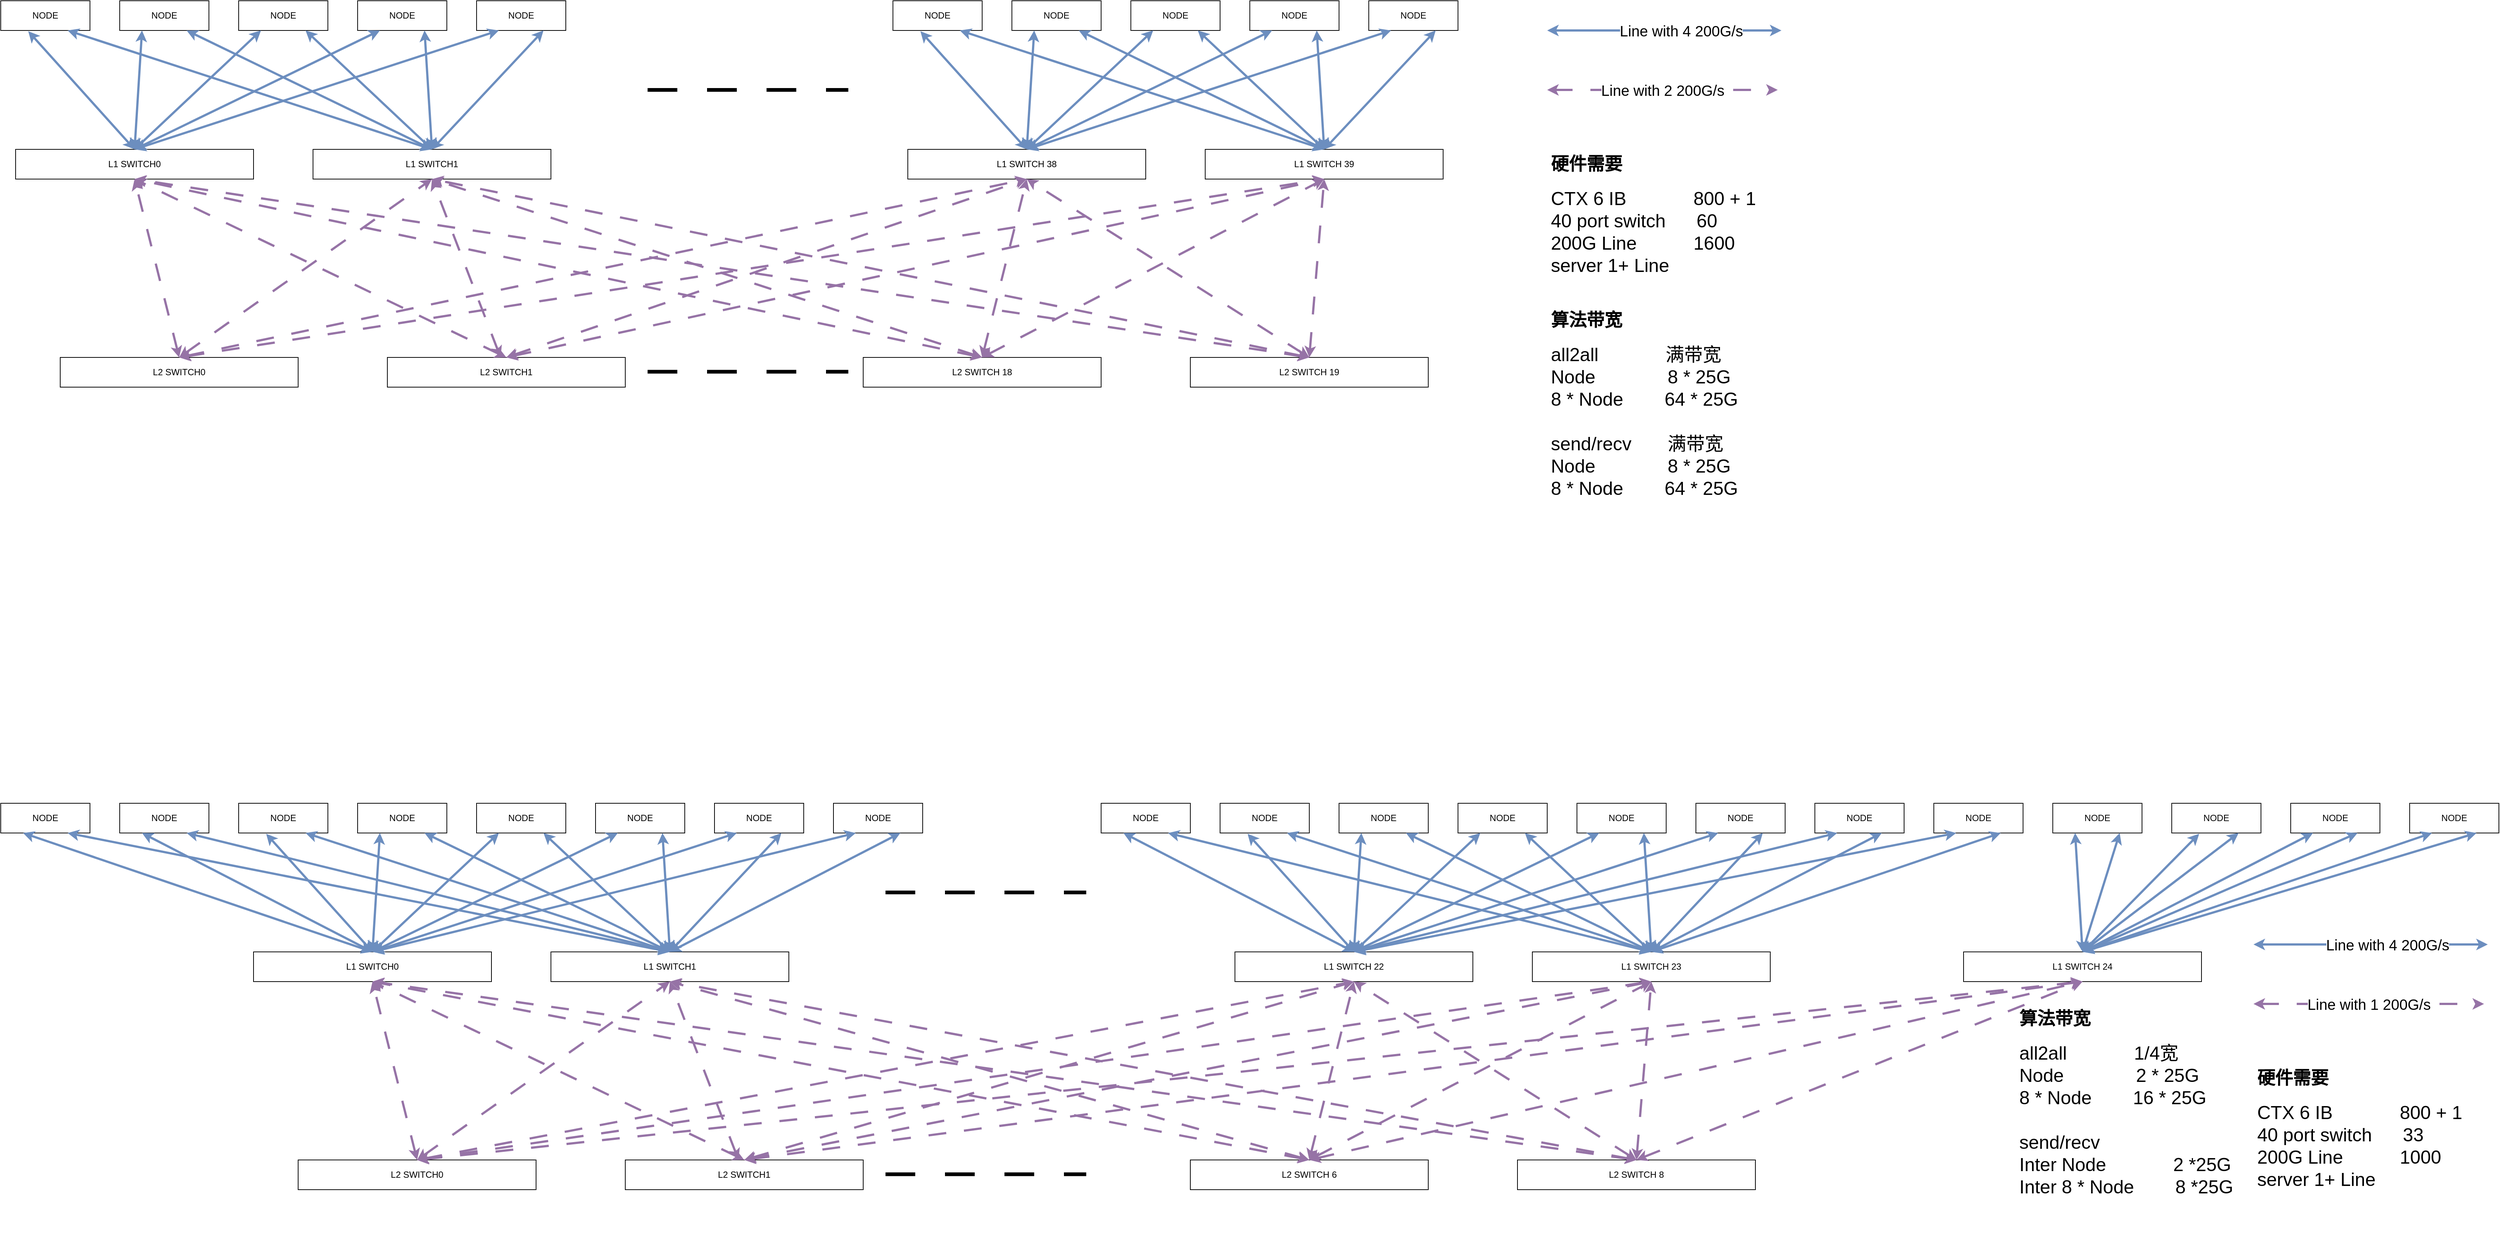 <mxfile version="21.3.7" type="github">
  <diagram name="Page-1" id="y91M_qhP0_XLDetESHHj">
    <mxGraphModel dx="1841" dy="1035" grid="1" gridSize="10" guides="1" tooltips="1" connect="1" arrows="1" fold="1" page="1" pageScale="1" pageWidth="850" pageHeight="1100" math="0" shadow="0">
      <root>
        <mxCell id="0" />
        <mxCell id="1" parent="0" />
        <mxCell id="rMuPhSQedwrYlNpY_E_n-1" value="NODE" style="rounded=0;whiteSpace=wrap;html=1;" parent="1" vertex="1">
          <mxGeometry x="40" y="80" width="120" height="40" as="geometry" />
        </mxCell>
        <mxCell id="rMuPhSQedwrYlNpY_E_n-3" value="NODE" style="rounded=0;whiteSpace=wrap;html=1;" parent="1" vertex="1">
          <mxGeometry x="200" y="80" width="120" height="40" as="geometry" />
        </mxCell>
        <mxCell id="rMuPhSQedwrYlNpY_E_n-4" value="NODE" style="rounded=0;whiteSpace=wrap;html=1;" parent="1" vertex="1">
          <mxGeometry x="360" y="80" width="120" height="40" as="geometry" />
        </mxCell>
        <mxCell id="rMuPhSQedwrYlNpY_E_n-5" value="NODE" style="rounded=0;whiteSpace=wrap;html=1;" parent="1" vertex="1">
          <mxGeometry x="520" y="80" width="120" height="40" as="geometry" />
        </mxCell>
        <mxCell id="rMuPhSQedwrYlNpY_E_n-6" value="NODE" style="rounded=0;whiteSpace=wrap;html=1;" parent="1" vertex="1">
          <mxGeometry x="680" y="80" width="120" height="40" as="geometry" />
        </mxCell>
        <mxCell id="rMuPhSQedwrYlNpY_E_n-7" value="L1 SWITCH0" style="rounded=0;whiteSpace=wrap;html=1;" parent="1" vertex="1">
          <mxGeometry x="60" y="280" width="320" height="40" as="geometry" />
        </mxCell>
        <mxCell id="rMuPhSQedwrYlNpY_E_n-8" value="L1 SWITCH1" style="rounded=0;whiteSpace=wrap;html=1;" parent="1" vertex="1">
          <mxGeometry x="460" y="280" width="320" height="40" as="geometry" />
        </mxCell>
        <mxCell id="rMuPhSQedwrYlNpY_E_n-10" value="" style="endArrow=classic;startArrow=classic;html=1;rounded=0;entryX=0.308;entryY=1.025;entryDx=0;entryDy=0;entryPerimeter=0;exitX=0.5;exitY=0;exitDx=0;exitDy=0;fillColor=#dae8fc;strokeColor=#6c8ebf;strokeWidth=3;" parent="1" source="rMuPhSQedwrYlNpY_E_n-7" target="rMuPhSQedwrYlNpY_E_n-1" edge="1">
          <mxGeometry width="50" height="50" relative="1" as="geometry">
            <mxPoint x="400" y="610" as="sourcePoint" />
            <mxPoint x="450" y="560" as="targetPoint" />
          </mxGeometry>
        </mxCell>
        <mxCell id="rMuPhSQedwrYlNpY_E_n-12" value="" style="endArrow=classic;startArrow=classic;html=1;rounded=0;entryX=0.75;entryY=1;entryDx=0;entryDy=0;exitX=0.5;exitY=0;exitDx=0;exitDy=0;fillColor=#dae8fc;strokeColor=#6c8ebf;strokeWidth=3;" parent="1" source="rMuPhSQedwrYlNpY_E_n-8" target="rMuPhSQedwrYlNpY_E_n-1" edge="1">
          <mxGeometry width="50" height="50" relative="1" as="geometry">
            <mxPoint x="150" y="210" as="sourcePoint" />
            <mxPoint x="87" y="131" as="targetPoint" />
          </mxGeometry>
        </mxCell>
        <mxCell id="rMuPhSQedwrYlNpY_E_n-13" value="" style="endArrow=classic;startArrow=classic;html=1;rounded=0;entryX=0.25;entryY=1;entryDx=0;entryDy=0;exitX=0.5;exitY=0;exitDx=0;exitDy=0;fillColor=#dae8fc;strokeColor=#6c8ebf;strokeWidth=3;" parent="1" source="rMuPhSQedwrYlNpY_E_n-7" target="rMuPhSQedwrYlNpY_E_n-3" edge="1">
          <mxGeometry width="50" height="50" relative="1" as="geometry">
            <mxPoint x="519" y="209" as="sourcePoint" />
            <mxPoint x="140" y="130" as="targetPoint" />
          </mxGeometry>
        </mxCell>
        <mxCell id="rMuPhSQedwrYlNpY_E_n-14" value="" style="endArrow=classic;startArrow=classic;html=1;rounded=0;entryX=0.75;entryY=1;entryDx=0;entryDy=0;exitX=0.5;exitY=0;exitDx=0;exitDy=0;fillColor=#dae8fc;strokeColor=#6c8ebf;strokeWidth=3;" parent="1" source="rMuPhSQedwrYlNpY_E_n-8" target="rMuPhSQedwrYlNpY_E_n-3" edge="1">
          <mxGeometry width="50" height="50" relative="1" as="geometry">
            <mxPoint x="519" y="209" as="sourcePoint" />
            <mxPoint x="140" y="130" as="targetPoint" />
          </mxGeometry>
        </mxCell>
        <mxCell id="rMuPhSQedwrYlNpY_E_n-15" value="" style="endArrow=classic;startArrow=classic;html=1;rounded=0;entryX=0.25;entryY=1;entryDx=0;entryDy=0;exitX=0.5;exitY=0;exitDx=0;exitDy=0;fillColor=#dae8fc;strokeColor=#6c8ebf;strokeWidth=3;" parent="1" source="rMuPhSQedwrYlNpY_E_n-7" target="rMuPhSQedwrYlNpY_E_n-4" edge="1">
          <mxGeometry width="50" height="50" relative="1" as="geometry">
            <mxPoint x="550" y="210" as="sourcePoint" />
            <mxPoint x="140" y="130" as="targetPoint" />
          </mxGeometry>
        </mxCell>
        <mxCell id="rMuPhSQedwrYlNpY_E_n-16" value="" style="endArrow=classic;startArrow=classic;html=1;rounded=0;entryX=0.75;entryY=1;entryDx=0;entryDy=0;exitX=0.5;exitY=0;exitDx=0;exitDy=0;fillColor=#dae8fc;strokeColor=#6c8ebf;strokeWidth=3;" parent="1" source="rMuPhSQedwrYlNpY_E_n-8" target="rMuPhSQedwrYlNpY_E_n-4" edge="1">
          <mxGeometry width="50" height="50" relative="1" as="geometry">
            <mxPoint x="550" y="210" as="sourcePoint" />
            <mxPoint x="140" y="130" as="targetPoint" />
          </mxGeometry>
        </mxCell>
        <mxCell id="rMuPhSQedwrYlNpY_E_n-17" value="" style="endArrow=classic;startArrow=classic;html=1;rounded=0;entryX=0.25;entryY=1;entryDx=0;entryDy=0;exitX=0.5;exitY=0;exitDx=0;exitDy=0;fillColor=#dae8fc;strokeColor=#6c8ebf;strokeWidth=3;" parent="1" source="rMuPhSQedwrYlNpY_E_n-7" target="rMuPhSQedwrYlNpY_E_n-5" edge="1">
          <mxGeometry width="50" height="50" relative="1" as="geometry">
            <mxPoint x="550" y="210" as="sourcePoint" />
            <mxPoint x="300" y="130" as="targetPoint" />
          </mxGeometry>
        </mxCell>
        <mxCell id="rMuPhSQedwrYlNpY_E_n-18" value="" style="endArrow=classic;startArrow=classic;html=1;rounded=0;entryX=0.25;entryY=1;entryDx=0;entryDy=0;fillColor=#dae8fc;strokeColor=#6c8ebf;strokeWidth=3;exitX=0.5;exitY=0;exitDx=0;exitDy=0;" parent="1" source="rMuPhSQedwrYlNpY_E_n-7" target="rMuPhSQedwrYlNpY_E_n-6" edge="1">
          <mxGeometry width="50" height="50" relative="1" as="geometry">
            <mxPoint x="300" y="200" as="sourcePoint" />
            <mxPoint x="560" y="130" as="targetPoint" />
          </mxGeometry>
        </mxCell>
        <mxCell id="rMuPhSQedwrYlNpY_E_n-19" value="" style="endArrow=classic;startArrow=classic;html=1;rounded=0;entryX=0.75;entryY=1;entryDx=0;entryDy=0;exitX=0.5;exitY=0;exitDx=0;exitDy=0;fillColor=#dae8fc;strokeColor=#6c8ebf;strokeWidth=3;" parent="1" source="rMuPhSQedwrYlNpY_E_n-8" target="rMuPhSQedwrYlNpY_E_n-5" edge="1">
          <mxGeometry width="50" height="50" relative="1" as="geometry">
            <mxPoint x="630" y="210" as="sourcePoint" />
            <mxPoint x="460" y="130" as="targetPoint" />
          </mxGeometry>
        </mxCell>
        <mxCell id="rMuPhSQedwrYlNpY_E_n-20" value="" style="endArrow=classic;startArrow=classic;html=1;rounded=0;entryX=0.75;entryY=1;entryDx=0;entryDy=0;exitX=0.5;exitY=0;exitDx=0;exitDy=0;fillColor=#dae8fc;strokeColor=#6c8ebf;strokeWidth=3;" parent="1" source="rMuPhSQedwrYlNpY_E_n-8" target="rMuPhSQedwrYlNpY_E_n-6" edge="1">
          <mxGeometry width="50" height="50" relative="1" as="geometry">
            <mxPoint x="710" y="210" as="sourcePoint" />
            <mxPoint x="620" y="130" as="targetPoint" />
          </mxGeometry>
        </mxCell>
        <mxCell id="rMuPhSQedwrYlNpY_E_n-21" value="NODE" style="rounded=0;whiteSpace=wrap;html=1;" parent="1" vertex="1">
          <mxGeometry x="1240" y="80" width="120" height="40" as="geometry" />
        </mxCell>
        <mxCell id="rMuPhSQedwrYlNpY_E_n-22" value="NODE" style="rounded=0;whiteSpace=wrap;html=1;" parent="1" vertex="1">
          <mxGeometry x="1400" y="80" width="120" height="40" as="geometry" />
        </mxCell>
        <mxCell id="rMuPhSQedwrYlNpY_E_n-23" value="NODE" style="rounded=0;whiteSpace=wrap;html=1;" parent="1" vertex="1">
          <mxGeometry x="1560" y="80" width="120" height="40" as="geometry" />
        </mxCell>
        <mxCell id="rMuPhSQedwrYlNpY_E_n-24" value="NODE" style="rounded=0;whiteSpace=wrap;html=1;" parent="1" vertex="1">
          <mxGeometry x="1720" y="80" width="120" height="40" as="geometry" />
        </mxCell>
        <mxCell id="rMuPhSQedwrYlNpY_E_n-25" value="NODE" style="rounded=0;whiteSpace=wrap;html=1;" parent="1" vertex="1">
          <mxGeometry x="1880" y="80" width="120" height="40" as="geometry" />
        </mxCell>
        <mxCell id="rMuPhSQedwrYlNpY_E_n-26" value="L1 SWITCH 38" style="rounded=0;whiteSpace=wrap;html=1;" parent="1" vertex="1">
          <mxGeometry x="1260" y="280" width="320" height="40" as="geometry" />
        </mxCell>
        <mxCell id="rMuPhSQedwrYlNpY_E_n-27" value="L1 SWITCH 39" style="rounded=0;whiteSpace=wrap;html=1;" parent="1" vertex="1">
          <mxGeometry x="1660" y="280" width="320" height="40" as="geometry" />
        </mxCell>
        <mxCell id="rMuPhSQedwrYlNpY_E_n-28" value="" style="endArrow=classic;startArrow=classic;html=1;rounded=0;entryX=0.308;entryY=1.025;entryDx=0;entryDy=0;entryPerimeter=0;exitX=0.5;exitY=0;exitDx=0;exitDy=0;fillColor=#dae8fc;strokeColor=#6c8ebf;strokeWidth=3;" parent="1" source="rMuPhSQedwrYlNpY_E_n-26" target="rMuPhSQedwrYlNpY_E_n-21" edge="1">
          <mxGeometry width="50" height="50" relative="1" as="geometry">
            <mxPoint x="1600" y="610" as="sourcePoint" />
            <mxPoint x="1650" y="560" as="targetPoint" />
          </mxGeometry>
        </mxCell>
        <mxCell id="rMuPhSQedwrYlNpY_E_n-29" value="" style="endArrow=classic;startArrow=classic;html=1;rounded=0;entryX=0.75;entryY=1;entryDx=0;entryDy=0;exitX=0.5;exitY=0;exitDx=0;exitDy=0;fillColor=#dae8fc;strokeColor=#6c8ebf;strokeWidth=3;" parent="1" source="rMuPhSQedwrYlNpY_E_n-27" target="rMuPhSQedwrYlNpY_E_n-21" edge="1">
          <mxGeometry width="50" height="50" relative="1" as="geometry">
            <mxPoint x="1350" y="210" as="sourcePoint" />
            <mxPoint x="1287" y="131" as="targetPoint" />
          </mxGeometry>
        </mxCell>
        <mxCell id="rMuPhSQedwrYlNpY_E_n-30" value="" style="endArrow=classic;startArrow=classic;html=1;rounded=0;entryX=0.25;entryY=1;entryDx=0;entryDy=0;exitX=0.5;exitY=0;exitDx=0;exitDy=0;fillColor=#dae8fc;strokeColor=#6c8ebf;strokeWidth=3;" parent="1" source="rMuPhSQedwrYlNpY_E_n-26" target="rMuPhSQedwrYlNpY_E_n-22" edge="1">
          <mxGeometry width="50" height="50" relative="1" as="geometry">
            <mxPoint x="1719" y="209" as="sourcePoint" />
            <mxPoint x="1340" y="130" as="targetPoint" />
          </mxGeometry>
        </mxCell>
        <mxCell id="rMuPhSQedwrYlNpY_E_n-31" value="" style="endArrow=classic;startArrow=classic;html=1;rounded=0;entryX=0.75;entryY=1;entryDx=0;entryDy=0;exitX=0.5;exitY=0;exitDx=0;exitDy=0;fillColor=#dae8fc;strokeColor=#6c8ebf;strokeWidth=3;" parent="1" source="rMuPhSQedwrYlNpY_E_n-27" target="rMuPhSQedwrYlNpY_E_n-22" edge="1">
          <mxGeometry width="50" height="50" relative="1" as="geometry">
            <mxPoint x="1719" y="209" as="sourcePoint" />
            <mxPoint x="1340" y="130" as="targetPoint" />
          </mxGeometry>
        </mxCell>
        <mxCell id="rMuPhSQedwrYlNpY_E_n-32" value="" style="endArrow=classic;startArrow=classic;html=1;rounded=0;entryX=0.25;entryY=1;entryDx=0;entryDy=0;exitX=0.5;exitY=0;exitDx=0;exitDy=0;fillColor=#dae8fc;strokeColor=#6c8ebf;strokeWidth=3;" parent="1" source="rMuPhSQedwrYlNpY_E_n-26" target="rMuPhSQedwrYlNpY_E_n-23" edge="1">
          <mxGeometry width="50" height="50" relative="1" as="geometry">
            <mxPoint x="1750" y="210" as="sourcePoint" />
            <mxPoint x="1340" y="130" as="targetPoint" />
          </mxGeometry>
        </mxCell>
        <mxCell id="rMuPhSQedwrYlNpY_E_n-33" value="" style="endArrow=classic;startArrow=classic;html=1;rounded=0;entryX=0.75;entryY=1;entryDx=0;entryDy=0;exitX=0.5;exitY=0;exitDx=0;exitDy=0;fillColor=#dae8fc;strokeColor=#6c8ebf;strokeWidth=3;" parent="1" source="rMuPhSQedwrYlNpY_E_n-27" target="rMuPhSQedwrYlNpY_E_n-23" edge="1">
          <mxGeometry width="50" height="50" relative="1" as="geometry">
            <mxPoint x="1750" y="210" as="sourcePoint" />
            <mxPoint x="1340" y="130" as="targetPoint" />
          </mxGeometry>
        </mxCell>
        <mxCell id="rMuPhSQedwrYlNpY_E_n-34" value="" style="endArrow=classic;startArrow=classic;html=1;rounded=0;entryX=0.25;entryY=1;entryDx=0;entryDy=0;exitX=0.5;exitY=0;exitDx=0;exitDy=0;fillColor=#dae8fc;strokeColor=#6c8ebf;strokeWidth=3;" parent="1" source="rMuPhSQedwrYlNpY_E_n-26" target="rMuPhSQedwrYlNpY_E_n-24" edge="1">
          <mxGeometry width="50" height="50" relative="1" as="geometry">
            <mxPoint x="1750" y="210" as="sourcePoint" />
            <mxPoint x="1500" y="130" as="targetPoint" />
          </mxGeometry>
        </mxCell>
        <mxCell id="rMuPhSQedwrYlNpY_E_n-35" value="" style="endArrow=classic;startArrow=classic;html=1;rounded=0;entryX=0.25;entryY=1;entryDx=0;entryDy=0;fillColor=#dae8fc;strokeColor=#6c8ebf;strokeWidth=3;exitX=0.5;exitY=0;exitDx=0;exitDy=0;" parent="1" source="rMuPhSQedwrYlNpY_E_n-26" target="rMuPhSQedwrYlNpY_E_n-25" edge="1">
          <mxGeometry width="50" height="50" relative="1" as="geometry">
            <mxPoint x="1500" y="200" as="sourcePoint" />
            <mxPoint x="1760" y="130" as="targetPoint" />
          </mxGeometry>
        </mxCell>
        <mxCell id="rMuPhSQedwrYlNpY_E_n-36" value="" style="endArrow=classic;startArrow=classic;html=1;rounded=0;entryX=0.75;entryY=1;entryDx=0;entryDy=0;exitX=0.5;exitY=0;exitDx=0;exitDy=0;fillColor=#dae8fc;strokeColor=#6c8ebf;strokeWidth=3;" parent="1" source="rMuPhSQedwrYlNpY_E_n-27" target="rMuPhSQedwrYlNpY_E_n-24" edge="1">
          <mxGeometry width="50" height="50" relative="1" as="geometry">
            <mxPoint x="1830" y="210" as="sourcePoint" />
            <mxPoint x="1660" y="130" as="targetPoint" />
          </mxGeometry>
        </mxCell>
        <mxCell id="rMuPhSQedwrYlNpY_E_n-37" value="" style="endArrow=classic;startArrow=classic;html=1;rounded=0;entryX=0.75;entryY=1;entryDx=0;entryDy=0;exitX=0.5;exitY=0;exitDx=0;exitDy=0;fillColor=#dae8fc;strokeColor=#6c8ebf;strokeWidth=3;" parent="1" source="rMuPhSQedwrYlNpY_E_n-27" target="rMuPhSQedwrYlNpY_E_n-25" edge="1">
          <mxGeometry width="50" height="50" relative="1" as="geometry">
            <mxPoint x="1910" y="210" as="sourcePoint" />
            <mxPoint x="1820" y="130" as="targetPoint" />
          </mxGeometry>
        </mxCell>
        <mxCell id="rMuPhSQedwrYlNpY_E_n-38" value="" style="endArrow=none;dashed=1;html=1;rounded=0;dashPattern=8 8;strokeWidth=5;" parent="1" edge="1">
          <mxGeometry width="50" height="50" relative="1" as="geometry">
            <mxPoint x="910" y="200" as="sourcePoint" />
            <mxPoint x="1180" y="200" as="targetPoint" />
          </mxGeometry>
        </mxCell>
        <mxCell id="rMuPhSQedwrYlNpY_E_n-39" value="L2 SWITCH0" style="rounded=0;whiteSpace=wrap;html=1;" parent="1" vertex="1">
          <mxGeometry x="120" y="560" width="320" height="40" as="geometry" />
        </mxCell>
        <mxCell id="rMuPhSQedwrYlNpY_E_n-40" value="L2 SWITCH1" style="rounded=0;whiteSpace=wrap;html=1;" parent="1" vertex="1">
          <mxGeometry x="560" y="560" width="320" height="40" as="geometry" />
        </mxCell>
        <mxCell id="rMuPhSQedwrYlNpY_E_n-41" value="L2 SWITCH 18" style="rounded=0;whiteSpace=wrap;html=1;" parent="1" vertex="1">
          <mxGeometry x="1200" y="560" width="320" height="40" as="geometry" />
        </mxCell>
        <mxCell id="rMuPhSQedwrYlNpY_E_n-42" value="L2 SWITCH 19" style="rounded=0;whiteSpace=wrap;html=1;" parent="1" vertex="1">
          <mxGeometry x="1640" y="560" width="320" height="40" as="geometry" />
        </mxCell>
        <mxCell id="rMuPhSQedwrYlNpY_E_n-43" value="" style="endArrow=classic;startArrow=classic;html=1;rounded=0;entryX=0.5;entryY=1;entryDx=0;entryDy=0;exitX=0.5;exitY=0;exitDx=0;exitDy=0;fillColor=#e1d5e7;strokeColor=#9673a6;strokeWidth=3;dashed=1;dashPattern=8 8;" parent="1" source="rMuPhSQedwrYlNpY_E_n-39" target="rMuPhSQedwrYlNpY_E_n-7" edge="1">
          <mxGeometry width="50" height="50" relative="1" as="geometry">
            <mxPoint x="630" y="290" as="sourcePoint" />
            <mxPoint x="140" y="130" as="targetPoint" />
          </mxGeometry>
        </mxCell>
        <mxCell id="rMuPhSQedwrYlNpY_E_n-44" value="" style="endArrow=classic;startArrow=classic;html=1;rounded=0;entryX=0.5;entryY=1;entryDx=0;entryDy=0;exitX=0.5;exitY=0;exitDx=0;exitDy=0;fillColor=#e1d5e7;strokeColor=#9673a6;strokeWidth=3;dashed=1;dashPattern=8 8;" parent="1" source="rMuPhSQedwrYlNpY_E_n-40" target="rMuPhSQedwrYlNpY_E_n-7" edge="1">
          <mxGeometry width="50" height="50" relative="1" as="geometry">
            <mxPoint x="370" y="570" as="sourcePoint" />
            <mxPoint x="230" y="330" as="targetPoint" />
          </mxGeometry>
        </mxCell>
        <mxCell id="rMuPhSQedwrYlNpY_E_n-45" value="" style="endArrow=classic;startArrow=classic;html=1;rounded=0;entryX=0.5;entryY=1;entryDx=0;entryDy=0;exitX=0.5;exitY=0;exitDx=0;exitDy=0;fillColor=#e1d5e7;strokeColor=#9673a6;strokeWidth=3;dashed=1;dashPattern=8 8;" parent="1" source="rMuPhSQedwrYlNpY_E_n-41" target="rMuPhSQedwrYlNpY_E_n-7" edge="1">
          <mxGeometry width="50" height="50" relative="1" as="geometry">
            <mxPoint x="810" y="570" as="sourcePoint" />
            <mxPoint x="230" y="330" as="targetPoint" />
          </mxGeometry>
        </mxCell>
        <mxCell id="rMuPhSQedwrYlNpY_E_n-46" value="" style="endArrow=classic;startArrow=classic;html=1;rounded=0;entryX=0.5;entryY=1;entryDx=0;entryDy=0;exitX=0.5;exitY=0;exitDx=0;exitDy=0;fillColor=#e1d5e7;strokeColor=#9673a6;strokeWidth=3;dashed=1;dashPattern=8 8;" parent="1" source="rMuPhSQedwrYlNpY_E_n-42" target="rMuPhSQedwrYlNpY_E_n-7" edge="1">
          <mxGeometry width="50" height="50" relative="1" as="geometry">
            <mxPoint x="1370" y="570" as="sourcePoint" />
            <mxPoint x="230" y="330" as="targetPoint" />
          </mxGeometry>
        </mxCell>
        <mxCell id="rMuPhSQedwrYlNpY_E_n-47" value="" style="endArrow=none;dashed=1;html=1;rounded=0;dashPattern=8 8;strokeWidth=5;" parent="1" edge="1">
          <mxGeometry width="50" height="50" relative="1" as="geometry">
            <mxPoint x="910" y="579.23" as="sourcePoint" />
            <mxPoint x="1180" y="579.23" as="targetPoint" />
          </mxGeometry>
        </mxCell>
        <mxCell id="rMuPhSQedwrYlNpY_E_n-48" value="" style="endArrow=classic;startArrow=classic;html=1;rounded=0;entryX=0.5;entryY=1;entryDx=0;entryDy=0;exitX=0.5;exitY=0;exitDx=0;exitDy=0;fillColor=#e1d5e7;strokeColor=#9673a6;strokeWidth=3;dashed=1;dashPattern=8 8;" parent="1" source="rMuPhSQedwrYlNpY_E_n-39" target="rMuPhSQedwrYlNpY_E_n-8" edge="1">
          <mxGeometry width="50" height="50" relative="1" as="geometry">
            <mxPoint x="290" y="570" as="sourcePoint" />
            <mxPoint x="230" y="330" as="targetPoint" />
          </mxGeometry>
        </mxCell>
        <mxCell id="rMuPhSQedwrYlNpY_E_n-49" value="" style="endArrow=classic;startArrow=classic;html=1;rounded=0;entryX=0.5;entryY=1;entryDx=0;entryDy=0;fillColor=#e1d5e7;strokeColor=#9673a6;strokeWidth=3;dashed=1;dashPattern=8 8;" parent="1" target="rMuPhSQedwrYlNpY_E_n-26" edge="1">
          <mxGeometry width="50" height="50" relative="1" as="geometry">
            <mxPoint x="280" y="560" as="sourcePoint" />
            <mxPoint x="630" y="330" as="targetPoint" />
          </mxGeometry>
        </mxCell>
        <mxCell id="rMuPhSQedwrYlNpY_E_n-50" value="" style="endArrow=classic;startArrow=classic;html=1;rounded=0;entryX=0.5;entryY=1;entryDx=0;entryDy=0;fillColor=#e1d5e7;strokeColor=#9673a6;strokeWidth=3;exitX=0.5;exitY=0;exitDx=0;exitDy=0;dashed=1;dashPattern=8 8;" parent="1" source="rMuPhSQedwrYlNpY_E_n-39" target="rMuPhSQedwrYlNpY_E_n-27" edge="1">
          <mxGeometry width="50" height="50" relative="1" as="geometry">
            <mxPoint x="280" y="560" as="sourcePoint" />
            <mxPoint x="1430" y="330" as="targetPoint" />
          </mxGeometry>
        </mxCell>
        <mxCell id="rMuPhSQedwrYlNpY_E_n-51" value="" style="endArrow=classic;startArrow=classic;html=1;rounded=0;entryX=0.5;entryY=1;entryDx=0;entryDy=0;fillColor=#e1d5e7;strokeColor=#9673a6;strokeWidth=3;dashed=1;dashPattern=8 8;" parent="1" source="rMuPhSQedwrYlNpY_E_n-40" target="rMuPhSQedwrYlNpY_E_n-8" edge="1">
          <mxGeometry width="50" height="50" relative="1" as="geometry">
            <mxPoint x="290" y="570" as="sourcePoint" />
            <mxPoint x="1430" y="330" as="targetPoint" />
          </mxGeometry>
        </mxCell>
        <mxCell id="rMuPhSQedwrYlNpY_E_n-52" value="" style="endArrow=classic;startArrow=classic;html=1;rounded=0;entryX=0.5;entryY=1;entryDx=0;entryDy=0;fillColor=#e1d5e7;strokeColor=#9673a6;strokeWidth=3;exitX=0.5;exitY=0;exitDx=0;exitDy=0;dashed=1;dashPattern=8 8;" parent="1" source="rMuPhSQedwrYlNpY_E_n-40" target="rMuPhSQedwrYlNpY_E_n-26" edge="1">
          <mxGeometry width="50" height="50" relative="1" as="geometry">
            <mxPoint x="722" y="570" as="sourcePoint" />
            <mxPoint x="630" y="330" as="targetPoint" />
          </mxGeometry>
        </mxCell>
        <mxCell id="rMuPhSQedwrYlNpY_E_n-53" value="" style="endArrow=classic;startArrow=classic;html=1;rounded=0;entryX=0.5;entryY=1;entryDx=0;entryDy=0;fillColor=#e1d5e7;strokeColor=#9673a6;strokeWidth=3;exitX=0.5;exitY=0;exitDx=0;exitDy=0;dashed=1;dashPattern=8 8;" parent="1" source="rMuPhSQedwrYlNpY_E_n-40" target="rMuPhSQedwrYlNpY_E_n-27" edge="1">
          <mxGeometry width="50" height="50" relative="1" as="geometry">
            <mxPoint x="730" y="570" as="sourcePoint" />
            <mxPoint x="1430" y="330" as="targetPoint" />
          </mxGeometry>
        </mxCell>
        <mxCell id="rMuPhSQedwrYlNpY_E_n-54" value="" style="endArrow=classic;startArrow=classic;html=1;rounded=0;entryX=0.5;entryY=1;entryDx=0;entryDy=0;fillColor=#e1d5e7;strokeColor=#9673a6;strokeWidth=3;exitX=0.5;exitY=0;exitDx=0;exitDy=0;dashed=1;dashPattern=8 8;" parent="1" source="rMuPhSQedwrYlNpY_E_n-41" target="rMuPhSQedwrYlNpY_E_n-26" edge="1">
          <mxGeometry width="50" height="50" relative="1" as="geometry">
            <mxPoint x="722" y="570" as="sourcePoint" />
            <mxPoint x="630" y="330" as="targetPoint" />
          </mxGeometry>
        </mxCell>
        <mxCell id="rMuPhSQedwrYlNpY_E_n-55" value="" style="endArrow=classic;startArrow=classic;html=1;rounded=0;entryX=0.5;entryY=1;entryDx=0;entryDy=0;fillColor=#e1d5e7;strokeColor=#9673a6;strokeWidth=3;exitX=0.5;exitY=0;exitDx=0;exitDy=0;dashed=1;dashPattern=8 8;" parent="1" source="rMuPhSQedwrYlNpY_E_n-42" target="rMuPhSQedwrYlNpY_E_n-27" edge="1">
          <mxGeometry width="50" height="50" relative="1" as="geometry">
            <mxPoint x="1370" y="570" as="sourcePoint" />
            <mxPoint x="1430" y="330" as="targetPoint" />
          </mxGeometry>
        </mxCell>
        <mxCell id="rMuPhSQedwrYlNpY_E_n-56" value="" style="endArrow=classic;startArrow=classic;html=1;rounded=0;entryX=0.5;entryY=1;entryDx=0;entryDy=0;fillColor=#e1d5e7;strokeColor=#9673a6;strokeWidth=3;exitX=0.5;exitY=0;exitDx=0;exitDy=0;dashed=1;dashPattern=8 8;" parent="1" source="rMuPhSQedwrYlNpY_E_n-41" target="rMuPhSQedwrYlNpY_E_n-27" edge="1">
          <mxGeometry width="50" height="50" relative="1" as="geometry">
            <mxPoint x="1810" y="570" as="sourcePoint" />
            <mxPoint x="1830" y="330" as="targetPoint" />
          </mxGeometry>
        </mxCell>
        <mxCell id="rMuPhSQedwrYlNpY_E_n-57" value="" style="endArrow=classic;startArrow=classic;html=1;rounded=0;entryX=0.5;entryY=1;entryDx=0;entryDy=0;fillColor=#e1d5e7;strokeColor=#9673a6;strokeWidth=3;exitX=0.5;exitY=0;exitDx=0;exitDy=0;dashed=1;dashPattern=8 8;" parent="1" source="rMuPhSQedwrYlNpY_E_n-41" target="rMuPhSQedwrYlNpY_E_n-8" edge="1">
          <mxGeometry width="50" height="50" relative="1" as="geometry">
            <mxPoint x="1310" y="460" as="sourcePoint" />
            <mxPoint x="1830" y="330" as="targetPoint" />
          </mxGeometry>
        </mxCell>
        <mxCell id="rMuPhSQedwrYlNpY_E_n-58" value="" style="endArrow=classic;startArrow=classic;html=1;rounded=0;entryX=0.5;entryY=1;entryDx=0;entryDy=0;fillColor=#e1d5e7;strokeColor=#9673a6;strokeWidth=3;exitX=0.5;exitY=0;exitDx=0;exitDy=0;dashed=1;dashPattern=8 8;" parent="1" source="rMuPhSQedwrYlNpY_E_n-42" target="rMuPhSQedwrYlNpY_E_n-8" edge="1">
          <mxGeometry width="50" height="50" relative="1" as="geometry">
            <mxPoint x="1370" y="570" as="sourcePoint" />
            <mxPoint x="630" y="330" as="targetPoint" />
          </mxGeometry>
        </mxCell>
        <mxCell id="rMuPhSQedwrYlNpY_E_n-59" value="" style="endArrow=classic;startArrow=classic;html=1;rounded=0;entryX=0.5;entryY=1;entryDx=0;entryDy=0;fillColor=#e1d5e7;strokeColor=#9673a6;strokeWidth=3;exitX=0.5;exitY=0;exitDx=0;exitDy=0;dashed=1;dashPattern=8 8;" parent="1" source="rMuPhSQedwrYlNpY_E_n-42" target="rMuPhSQedwrYlNpY_E_n-26" edge="1">
          <mxGeometry width="50" height="50" relative="1" as="geometry">
            <mxPoint x="1370" y="570" as="sourcePoint" />
            <mxPoint x="1430" y="330" as="targetPoint" />
          </mxGeometry>
        </mxCell>
        <mxCell id="rMuPhSQedwrYlNpY_E_n-61" value="&lt;font style=&quot;font-size: 20px;&quot;&gt;Line with 4 200G/s&lt;/font&gt;" style="endArrow=classic;startArrow=classic;html=1;rounded=0;entryX=0.308;entryY=1.025;entryDx=0;entryDy=0;entryPerimeter=0;fillColor=#dae8fc;strokeColor=#6c8ebf;strokeWidth=3;" parent="1" edge="1">
          <mxGeometry x="-0.143" width="50" height="50" relative="1" as="geometry">
            <mxPoint x="2435" y="120" as="sourcePoint" />
            <mxPoint x="2120" y="120" as="targetPoint" />
            <mxPoint as="offset" />
          </mxGeometry>
        </mxCell>
        <mxCell id="rMuPhSQedwrYlNpY_E_n-62" value="&lt;font style=&quot;font-size: 20px;&quot;&gt;Line with 2 200G/s&lt;/font&gt;" style="endArrow=classic;startArrow=classic;html=1;rounded=0;fillColor=#e1d5e7;strokeColor=#9673a6;strokeWidth=3;dashed=1;dashPattern=8 8;" parent="1" edge="1">
          <mxGeometry width="50" height="50" relative="1" as="geometry">
            <mxPoint x="2120" y="200" as="sourcePoint" />
            <mxPoint x="2430" y="200" as="targetPoint" />
          </mxGeometry>
        </mxCell>
        <mxCell id="rMuPhSQedwrYlNpY_E_n-65" value="&lt;h1&gt;硬件需要&lt;/h1&gt;&lt;div style=&quot;font-size: 25px;&quot;&gt;&lt;font style=&quot;font-size: 25px;&quot;&gt;CTX 6 IB&amp;nbsp; &amp;nbsp; &amp;nbsp; &amp;nbsp; &amp;nbsp; &amp;nbsp; &amp;nbsp;800 + 1&lt;/font&gt;&lt;/div&gt;&lt;div style=&quot;font-size: 25px;&quot;&gt;&lt;font style=&quot;font-size: 25px;&quot;&gt;40 port switch&amp;nbsp; &amp;nbsp; &amp;nbsp; 60&lt;/font&gt;&lt;/div&gt;&lt;div style=&quot;font-size: 25px;&quot;&gt;&lt;font style=&quot;font-size: 25px;&quot;&gt;200G Line&amp;nbsp; &amp;nbsp; &amp;nbsp; &amp;nbsp; &amp;nbsp; &amp;nbsp;1600&lt;br&gt;server 1+ Line&lt;/font&gt;&lt;/div&gt;" style="text;html=1;strokeColor=none;fillColor=none;spacing=5;spacingTop=-20;whiteSpace=wrap;overflow=hidden;rounded=0;" parent="1" vertex="1">
          <mxGeometry x="2120" y="280" width="320" height="200" as="geometry" />
        </mxCell>
        <mxCell id="rMuPhSQedwrYlNpY_E_n-66" value="NODE" style="rounded=0;whiteSpace=wrap;html=1;" parent="1" vertex="1">
          <mxGeometry x="360" y="1160" width="120" height="40" as="geometry" />
        </mxCell>
        <mxCell id="rMuPhSQedwrYlNpY_E_n-67" value="NODE" style="rounded=0;whiteSpace=wrap;html=1;" parent="1" vertex="1">
          <mxGeometry x="520" y="1160" width="120" height="40" as="geometry" />
        </mxCell>
        <mxCell id="rMuPhSQedwrYlNpY_E_n-68" value="NODE" style="rounded=0;whiteSpace=wrap;html=1;" parent="1" vertex="1">
          <mxGeometry x="680" y="1160" width="120" height="40" as="geometry" />
        </mxCell>
        <mxCell id="rMuPhSQedwrYlNpY_E_n-69" value="NODE" style="rounded=0;whiteSpace=wrap;html=1;" parent="1" vertex="1">
          <mxGeometry x="840" y="1160" width="120" height="40" as="geometry" />
        </mxCell>
        <mxCell id="rMuPhSQedwrYlNpY_E_n-70" value="NODE" style="rounded=0;whiteSpace=wrap;html=1;" parent="1" vertex="1">
          <mxGeometry x="1000" y="1160" width="120" height="40" as="geometry" />
        </mxCell>
        <mxCell id="rMuPhSQedwrYlNpY_E_n-71" value="L1 SWITCH0" style="rounded=0;whiteSpace=wrap;html=1;" parent="1" vertex="1">
          <mxGeometry x="380" y="1360" width="320" height="40" as="geometry" />
        </mxCell>
        <mxCell id="rMuPhSQedwrYlNpY_E_n-72" value="L1 SWITCH1" style="rounded=0;whiteSpace=wrap;html=1;" parent="1" vertex="1">
          <mxGeometry x="780" y="1360" width="320" height="40" as="geometry" />
        </mxCell>
        <mxCell id="rMuPhSQedwrYlNpY_E_n-73" value="" style="endArrow=classic;startArrow=classic;html=1;rounded=0;entryX=0.308;entryY=1.025;entryDx=0;entryDy=0;entryPerimeter=0;exitX=0.5;exitY=0;exitDx=0;exitDy=0;fillColor=#dae8fc;strokeColor=#6c8ebf;strokeWidth=3;" parent="1" source="rMuPhSQedwrYlNpY_E_n-71" target="rMuPhSQedwrYlNpY_E_n-66" edge="1">
          <mxGeometry width="50" height="50" relative="1" as="geometry">
            <mxPoint x="720" y="1690" as="sourcePoint" />
            <mxPoint x="770" y="1640" as="targetPoint" />
          </mxGeometry>
        </mxCell>
        <mxCell id="rMuPhSQedwrYlNpY_E_n-74" value="" style="endArrow=classic;startArrow=classic;html=1;rounded=0;entryX=0.75;entryY=1;entryDx=0;entryDy=0;exitX=0.5;exitY=0;exitDx=0;exitDy=0;fillColor=#dae8fc;strokeColor=#6c8ebf;strokeWidth=3;" parent="1" source="rMuPhSQedwrYlNpY_E_n-72" target="rMuPhSQedwrYlNpY_E_n-66" edge="1">
          <mxGeometry width="50" height="50" relative="1" as="geometry">
            <mxPoint x="470" y="1290" as="sourcePoint" />
            <mxPoint x="407" y="1211" as="targetPoint" />
          </mxGeometry>
        </mxCell>
        <mxCell id="rMuPhSQedwrYlNpY_E_n-75" value="" style="endArrow=classic;startArrow=classic;html=1;rounded=0;entryX=0.25;entryY=1;entryDx=0;entryDy=0;exitX=0.5;exitY=0;exitDx=0;exitDy=0;fillColor=#dae8fc;strokeColor=#6c8ebf;strokeWidth=3;" parent="1" source="rMuPhSQedwrYlNpY_E_n-71" target="rMuPhSQedwrYlNpY_E_n-67" edge="1">
          <mxGeometry width="50" height="50" relative="1" as="geometry">
            <mxPoint x="839" y="1289" as="sourcePoint" />
            <mxPoint x="460" y="1210" as="targetPoint" />
          </mxGeometry>
        </mxCell>
        <mxCell id="rMuPhSQedwrYlNpY_E_n-76" value="" style="endArrow=classic;startArrow=classic;html=1;rounded=0;entryX=0.75;entryY=1;entryDx=0;entryDy=0;exitX=0.5;exitY=0;exitDx=0;exitDy=0;fillColor=#dae8fc;strokeColor=#6c8ebf;strokeWidth=3;" parent="1" source="rMuPhSQedwrYlNpY_E_n-72" target="rMuPhSQedwrYlNpY_E_n-67" edge="1">
          <mxGeometry width="50" height="50" relative="1" as="geometry">
            <mxPoint x="839" y="1289" as="sourcePoint" />
            <mxPoint x="460" y="1210" as="targetPoint" />
          </mxGeometry>
        </mxCell>
        <mxCell id="rMuPhSQedwrYlNpY_E_n-77" value="" style="endArrow=classic;startArrow=classic;html=1;rounded=0;entryX=0.25;entryY=1;entryDx=0;entryDy=0;exitX=0.5;exitY=0;exitDx=0;exitDy=0;fillColor=#dae8fc;strokeColor=#6c8ebf;strokeWidth=3;" parent="1" source="rMuPhSQedwrYlNpY_E_n-71" target="rMuPhSQedwrYlNpY_E_n-68" edge="1">
          <mxGeometry width="50" height="50" relative="1" as="geometry">
            <mxPoint x="870" y="1290" as="sourcePoint" />
            <mxPoint x="460" y="1210" as="targetPoint" />
          </mxGeometry>
        </mxCell>
        <mxCell id="rMuPhSQedwrYlNpY_E_n-78" value="" style="endArrow=classic;startArrow=classic;html=1;rounded=0;entryX=0.75;entryY=1;entryDx=0;entryDy=0;exitX=0.5;exitY=0;exitDx=0;exitDy=0;fillColor=#dae8fc;strokeColor=#6c8ebf;strokeWidth=3;" parent="1" source="rMuPhSQedwrYlNpY_E_n-72" target="rMuPhSQedwrYlNpY_E_n-68" edge="1">
          <mxGeometry width="50" height="50" relative="1" as="geometry">
            <mxPoint x="870" y="1290" as="sourcePoint" />
            <mxPoint x="460" y="1210" as="targetPoint" />
          </mxGeometry>
        </mxCell>
        <mxCell id="rMuPhSQedwrYlNpY_E_n-79" value="" style="endArrow=classic;startArrow=classic;html=1;rounded=0;entryX=0.25;entryY=1;entryDx=0;entryDy=0;exitX=0.5;exitY=0;exitDx=0;exitDy=0;fillColor=#dae8fc;strokeColor=#6c8ebf;strokeWidth=3;" parent="1" source="rMuPhSQedwrYlNpY_E_n-71" target="rMuPhSQedwrYlNpY_E_n-69" edge="1">
          <mxGeometry width="50" height="50" relative="1" as="geometry">
            <mxPoint x="870" y="1290" as="sourcePoint" />
            <mxPoint x="620" y="1210" as="targetPoint" />
          </mxGeometry>
        </mxCell>
        <mxCell id="rMuPhSQedwrYlNpY_E_n-80" value="" style="endArrow=classic;startArrow=classic;html=1;rounded=0;entryX=0.25;entryY=1;entryDx=0;entryDy=0;fillColor=#dae8fc;strokeColor=#6c8ebf;strokeWidth=3;exitX=0.5;exitY=0;exitDx=0;exitDy=0;" parent="1" source="rMuPhSQedwrYlNpY_E_n-71" target="rMuPhSQedwrYlNpY_E_n-70" edge="1">
          <mxGeometry width="50" height="50" relative="1" as="geometry">
            <mxPoint x="620" y="1280" as="sourcePoint" />
            <mxPoint x="880" y="1210" as="targetPoint" />
          </mxGeometry>
        </mxCell>
        <mxCell id="rMuPhSQedwrYlNpY_E_n-81" value="" style="endArrow=classic;startArrow=classic;html=1;rounded=0;entryX=0.75;entryY=1;entryDx=0;entryDy=0;exitX=0.5;exitY=0;exitDx=0;exitDy=0;fillColor=#dae8fc;strokeColor=#6c8ebf;strokeWidth=3;" parent="1" source="rMuPhSQedwrYlNpY_E_n-72" target="rMuPhSQedwrYlNpY_E_n-69" edge="1">
          <mxGeometry width="50" height="50" relative="1" as="geometry">
            <mxPoint x="950" y="1290" as="sourcePoint" />
            <mxPoint x="780" y="1210" as="targetPoint" />
          </mxGeometry>
        </mxCell>
        <mxCell id="rMuPhSQedwrYlNpY_E_n-82" value="" style="endArrow=classic;startArrow=classic;html=1;rounded=0;entryX=0.75;entryY=1;entryDx=0;entryDy=0;exitX=0.5;exitY=0;exitDx=0;exitDy=0;fillColor=#dae8fc;strokeColor=#6c8ebf;strokeWidth=3;" parent="1" source="rMuPhSQedwrYlNpY_E_n-72" target="rMuPhSQedwrYlNpY_E_n-70" edge="1">
          <mxGeometry width="50" height="50" relative="1" as="geometry">
            <mxPoint x="1030" y="1290" as="sourcePoint" />
            <mxPoint x="940" y="1210" as="targetPoint" />
          </mxGeometry>
        </mxCell>
        <mxCell id="rMuPhSQedwrYlNpY_E_n-83" value="NODE" style="rounded=0;whiteSpace=wrap;html=1;" parent="1" vertex="1">
          <mxGeometry x="1680" y="1160" width="120" height="40" as="geometry" />
        </mxCell>
        <mxCell id="rMuPhSQedwrYlNpY_E_n-84" value="NODE" style="rounded=0;whiteSpace=wrap;html=1;" parent="1" vertex="1">
          <mxGeometry x="1840" y="1160" width="120" height="40" as="geometry" />
        </mxCell>
        <mxCell id="rMuPhSQedwrYlNpY_E_n-85" value="NODE" style="rounded=0;whiteSpace=wrap;html=1;" parent="1" vertex="1">
          <mxGeometry x="2000" y="1160" width="120" height="40" as="geometry" />
        </mxCell>
        <mxCell id="rMuPhSQedwrYlNpY_E_n-86" value="NODE" style="rounded=0;whiteSpace=wrap;html=1;" parent="1" vertex="1">
          <mxGeometry x="2160" y="1160" width="120" height="40" as="geometry" />
        </mxCell>
        <mxCell id="rMuPhSQedwrYlNpY_E_n-87" value="NODE" style="rounded=0;whiteSpace=wrap;html=1;" parent="1" vertex="1">
          <mxGeometry x="2320" y="1160" width="120" height="40" as="geometry" />
        </mxCell>
        <mxCell id="rMuPhSQedwrYlNpY_E_n-88" value="L1 SWITCH 22" style="rounded=0;whiteSpace=wrap;html=1;" parent="1" vertex="1">
          <mxGeometry x="1700" y="1360" width="320" height="40" as="geometry" />
        </mxCell>
        <mxCell id="rMuPhSQedwrYlNpY_E_n-89" value="L1 SWITCH 23" style="rounded=0;whiteSpace=wrap;html=1;" parent="1" vertex="1">
          <mxGeometry x="2100" y="1360" width="320" height="40" as="geometry" />
        </mxCell>
        <mxCell id="rMuPhSQedwrYlNpY_E_n-90" value="" style="endArrow=classic;startArrow=classic;html=1;rounded=0;entryX=0.308;entryY=1.025;entryDx=0;entryDy=0;entryPerimeter=0;exitX=0.5;exitY=0;exitDx=0;exitDy=0;fillColor=#dae8fc;strokeColor=#6c8ebf;strokeWidth=3;" parent="1" source="rMuPhSQedwrYlNpY_E_n-88" target="rMuPhSQedwrYlNpY_E_n-83" edge="1">
          <mxGeometry width="50" height="50" relative="1" as="geometry">
            <mxPoint x="2040" y="1690" as="sourcePoint" />
            <mxPoint x="2090" y="1640" as="targetPoint" />
          </mxGeometry>
        </mxCell>
        <mxCell id="rMuPhSQedwrYlNpY_E_n-91" value="" style="endArrow=classic;startArrow=classic;html=1;rounded=0;entryX=0.75;entryY=1;entryDx=0;entryDy=0;exitX=0.5;exitY=0;exitDx=0;exitDy=0;fillColor=#dae8fc;strokeColor=#6c8ebf;strokeWidth=3;" parent="1" source="rMuPhSQedwrYlNpY_E_n-89" target="rMuPhSQedwrYlNpY_E_n-83" edge="1">
          <mxGeometry width="50" height="50" relative="1" as="geometry">
            <mxPoint x="1790" y="1290" as="sourcePoint" />
            <mxPoint x="1727" y="1211" as="targetPoint" />
          </mxGeometry>
        </mxCell>
        <mxCell id="rMuPhSQedwrYlNpY_E_n-92" value="" style="endArrow=classic;startArrow=classic;html=1;rounded=0;entryX=0.25;entryY=1;entryDx=0;entryDy=0;exitX=0.5;exitY=0;exitDx=0;exitDy=0;fillColor=#dae8fc;strokeColor=#6c8ebf;strokeWidth=3;" parent="1" source="rMuPhSQedwrYlNpY_E_n-88" target="rMuPhSQedwrYlNpY_E_n-84" edge="1">
          <mxGeometry width="50" height="50" relative="1" as="geometry">
            <mxPoint x="2159" y="1289" as="sourcePoint" />
            <mxPoint x="1780" y="1210" as="targetPoint" />
          </mxGeometry>
        </mxCell>
        <mxCell id="rMuPhSQedwrYlNpY_E_n-93" value="" style="endArrow=classic;startArrow=classic;html=1;rounded=0;entryX=0.75;entryY=1;entryDx=0;entryDy=0;exitX=0.5;exitY=0;exitDx=0;exitDy=0;fillColor=#dae8fc;strokeColor=#6c8ebf;strokeWidth=3;" parent="1" source="rMuPhSQedwrYlNpY_E_n-89" target="rMuPhSQedwrYlNpY_E_n-84" edge="1">
          <mxGeometry width="50" height="50" relative="1" as="geometry">
            <mxPoint x="2159" y="1289" as="sourcePoint" />
            <mxPoint x="1780" y="1210" as="targetPoint" />
          </mxGeometry>
        </mxCell>
        <mxCell id="rMuPhSQedwrYlNpY_E_n-94" value="" style="endArrow=classic;startArrow=classic;html=1;rounded=0;entryX=0.25;entryY=1;entryDx=0;entryDy=0;exitX=0.5;exitY=0;exitDx=0;exitDy=0;fillColor=#dae8fc;strokeColor=#6c8ebf;strokeWidth=3;" parent="1" source="rMuPhSQedwrYlNpY_E_n-88" target="rMuPhSQedwrYlNpY_E_n-85" edge="1">
          <mxGeometry width="50" height="50" relative="1" as="geometry">
            <mxPoint x="2190" y="1290" as="sourcePoint" />
            <mxPoint x="1780" y="1210" as="targetPoint" />
          </mxGeometry>
        </mxCell>
        <mxCell id="rMuPhSQedwrYlNpY_E_n-95" value="" style="endArrow=classic;startArrow=classic;html=1;rounded=0;entryX=0.75;entryY=1;entryDx=0;entryDy=0;exitX=0.5;exitY=0;exitDx=0;exitDy=0;fillColor=#dae8fc;strokeColor=#6c8ebf;strokeWidth=3;" parent="1" source="rMuPhSQedwrYlNpY_E_n-89" target="rMuPhSQedwrYlNpY_E_n-85" edge="1">
          <mxGeometry width="50" height="50" relative="1" as="geometry">
            <mxPoint x="2190" y="1290" as="sourcePoint" />
            <mxPoint x="1780" y="1210" as="targetPoint" />
          </mxGeometry>
        </mxCell>
        <mxCell id="rMuPhSQedwrYlNpY_E_n-96" value="" style="endArrow=classic;startArrow=classic;html=1;rounded=0;entryX=0.25;entryY=1;entryDx=0;entryDy=0;exitX=0.5;exitY=0;exitDx=0;exitDy=0;fillColor=#dae8fc;strokeColor=#6c8ebf;strokeWidth=3;" parent="1" source="rMuPhSQedwrYlNpY_E_n-88" target="rMuPhSQedwrYlNpY_E_n-86" edge="1">
          <mxGeometry width="50" height="50" relative="1" as="geometry">
            <mxPoint x="2190" y="1290" as="sourcePoint" />
            <mxPoint x="1940" y="1210" as="targetPoint" />
          </mxGeometry>
        </mxCell>
        <mxCell id="rMuPhSQedwrYlNpY_E_n-97" value="" style="endArrow=classic;startArrow=classic;html=1;rounded=0;entryX=0.25;entryY=1;entryDx=0;entryDy=0;fillColor=#dae8fc;strokeColor=#6c8ebf;strokeWidth=3;exitX=0.5;exitY=0;exitDx=0;exitDy=0;" parent="1" source="rMuPhSQedwrYlNpY_E_n-88" target="rMuPhSQedwrYlNpY_E_n-87" edge="1">
          <mxGeometry width="50" height="50" relative="1" as="geometry">
            <mxPoint x="1940" y="1280" as="sourcePoint" />
            <mxPoint x="2200" y="1210" as="targetPoint" />
          </mxGeometry>
        </mxCell>
        <mxCell id="rMuPhSQedwrYlNpY_E_n-98" value="" style="endArrow=classic;startArrow=classic;html=1;rounded=0;entryX=0.75;entryY=1;entryDx=0;entryDy=0;exitX=0.5;exitY=0;exitDx=0;exitDy=0;fillColor=#dae8fc;strokeColor=#6c8ebf;strokeWidth=3;" parent="1" source="rMuPhSQedwrYlNpY_E_n-89" target="rMuPhSQedwrYlNpY_E_n-86" edge="1">
          <mxGeometry width="50" height="50" relative="1" as="geometry">
            <mxPoint x="2270" y="1290" as="sourcePoint" />
            <mxPoint x="2100" y="1210" as="targetPoint" />
          </mxGeometry>
        </mxCell>
        <mxCell id="rMuPhSQedwrYlNpY_E_n-99" value="" style="endArrow=classic;startArrow=classic;html=1;rounded=0;entryX=0.75;entryY=1;entryDx=0;entryDy=0;exitX=0.5;exitY=0;exitDx=0;exitDy=0;fillColor=#dae8fc;strokeColor=#6c8ebf;strokeWidth=3;" parent="1" source="rMuPhSQedwrYlNpY_E_n-89" target="rMuPhSQedwrYlNpY_E_n-87" edge="1">
          <mxGeometry width="50" height="50" relative="1" as="geometry">
            <mxPoint x="2350" y="1290" as="sourcePoint" />
            <mxPoint x="2260" y="1210" as="targetPoint" />
          </mxGeometry>
        </mxCell>
        <mxCell id="rMuPhSQedwrYlNpY_E_n-100" value="" style="endArrow=none;dashed=1;html=1;rounded=0;dashPattern=8 8;strokeWidth=5;" parent="1" edge="1">
          <mxGeometry width="50" height="50" relative="1" as="geometry">
            <mxPoint x="1230" y="1280" as="sourcePoint" />
            <mxPoint x="1500" y="1280" as="targetPoint" />
          </mxGeometry>
        </mxCell>
        <mxCell id="rMuPhSQedwrYlNpY_E_n-101" value="L2 SWITCH0" style="rounded=0;whiteSpace=wrap;html=1;" parent="1" vertex="1">
          <mxGeometry x="440" y="1640" width="320" height="40" as="geometry" />
        </mxCell>
        <mxCell id="rMuPhSQedwrYlNpY_E_n-102" value="L2 SWITCH1" style="rounded=0;whiteSpace=wrap;html=1;" parent="1" vertex="1">
          <mxGeometry x="880" y="1640" width="320" height="40" as="geometry" />
        </mxCell>
        <mxCell id="rMuPhSQedwrYlNpY_E_n-103" value="L2 SWITCH 6" style="rounded=0;whiteSpace=wrap;html=1;" parent="1" vertex="1">
          <mxGeometry x="1640" y="1640" width="320" height="40" as="geometry" />
        </mxCell>
        <mxCell id="rMuPhSQedwrYlNpY_E_n-104" value="L2 SWITCH 8" style="rounded=0;whiteSpace=wrap;html=1;" parent="1" vertex="1">
          <mxGeometry x="2080" y="1640" width="320" height="40" as="geometry" />
        </mxCell>
        <mxCell id="rMuPhSQedwrYlNpY_E_n-105" value="" style="endArrow=classic;startArrow=classic;html=1;rounded=0;entryX=0.5;entryY=1;entryDx=0;entryDy=0;exitX=0.5;exitY=0;exitDx=0;exitDy=0;fillColor=#e1d5e7;strokeColor=#9673a6;strokeWidth=3;dashed=1;dashPattern=8 8;" parent="1" source="rMuPhSQedwrYlNpY_E_n-101" target="rMuPhSQedwrYlNpY_E_n-71" edge="1">
          <mxGeometry width="50" height="50" relative="1" as="geometry">
            <mxPoint x="950" y="1370" as="sourcePoint" />
            <mxPoint x="460" y="1210" as="targetPoint" />
          </mxGeometry>
        </mxCell>
        <mxCell id="rMuPhSQedwrYlNpY_E_n-106" value="" style="endArrow=classic;startArrow=classic;html=1;rounded=0;entryX=0.5;entryY=1;entryDx=0;entryDy=0;exitX=0.5;exitY=0;exitDx=0;exitDy=0;fillColor=#e1d5e7;strokeColor=#9673a6;strokeWidth=3;dashed=1;dashPattern=8 8;" parent="1" source="rMuPhSQedwrYlNpY_E_n-102" target="rMuPhSQedwrYlNpY_E_n-71" edge="1">
          <mxGeometry width="50" height="50" relative="1" as="geometry">
            <mxPoint x="690" y="1650" as="sourcePoint" />
            <mxPoint x="550" y="1410" as="targetPoint" />
          </mxGeometry>
        </mxCell>
        <mxCell id="rMuPhSQedwrYlNpY_E_n-107" value="" style="endArrow=classic;startArrow=classic;html=1;rounded=0;entryX=0.5;entryY=1;entryDx=0;entryDy=0;exitX=0.5;exitY=0;exitDx=0;exitDy=0;fillColor=#e1d5e7;strokeColor=#9673a6;strokeWidth=3;dashed=1;dashPattern=8 8;" parent="1" source="rMuPhSQedwrYlNpY_E_n-103" target="rMuPhSQedwrYlNpY_E_n-71" edge="1">
          <mxGeometry width="50" height="50" relative="1" as="geometry">
            <mxPoint x="1130" y="1650" as="sourcePoint" />
            <mxPoint x="550" y="1410" as="targetPoint" />
          </mxGeometry>
        </mxCell>
        <mxCell id="rMuPhSQedwrYlNpY_E_n-108" value="" style="endArrow=classic;startArrow=classic;html=1;rounded=0;entryX=0.5;entryY=1;entryDx=0;entryDy=0;exitX=0.5;exitY=0;exitDx=0;exitDy=0;fillColor=#e1d5e7;strokeColor=#9673a6;strokeWidth=3;dashed=1;dashPattern=8 8;" parent="1" source="rMuPhSQedwrYlNpY_E_n-104" target="rMuPhSQedwrYlNpY_E_n-71" edge="1">
          <mxGeometry width="50" height="50" relative="1" as="geometry">
            <mxPoint x="1690" y="1650" as="sourcePoint" />
            <mxPoint x="550" y="1410" as="targetPoint" />
          </mxGeometry>
        </mxCell>
        <mxCell id="rMuPhSQedwrYlNpY_E_n-109" value="" style="endArrow=none;dashed=1;html=1;rounded=0;dashPattern=8 8;strokeWidth=5;" parent="1" edge="1">
          <mxGeometry width="50" height="50" relative="1" as="geometry">
            <mxPoint x="1230" y="1659.23" as="sourcePoint" />
            <mxPoint x="1500" y="1659.23" as="targetPoint" />
          </mxGeometry>
        </mxCell>
        <mxCell id="rMuPhSQedwrYlNpY_E_n-110" value="" style="endArrow=classic;startArrow=classic;html=1;rounded=0;entryX=0.5;entryY=1;entryDx=0;entryDy=0;exitX=0.5;exitY=0;exitDx=0;exitDy=0;fillColor=#e1d5e7;strokeColor=#9673a6;strokeWidth=3;dashed=1;dashPattern=8 8;" parent="1" source="rMuPhSQedwrYlNpY_E_n-101" target="rMuPhSQedwrYlNpY_E_n-72" edge="1">
          <mxGeometry width="50" height="50" relative="1" as="geometry">
            <mxPoint x="610" y="1650" as="sourcePoint" />
            <mxPoint x="550" y="1410" as="targetPoint" />
          </mxGeometry>
        </mxCell>
        <mxCell id="rMuPhSQedwrYlNpY_E_n-111" value="" style="endArrow=classic;startArrow=classic;html=1;rounded=0;entryX=0.5;entryY=1;entryDx=0;entryDy=0;fillColor=#e1d5e7;strokeColor=#9673a6;strokeWidth=3;dashed=1;dashPattern=8 8;" parent="1" target="rMuPhSQedwrYlNpY_E_n-88" edge="1">
          <mxGeometry width="50" height="50" relative="1" as="geometry">
            <mxPoint x="600" y="1640" as="sourcePoint" />
            <mxPoint x="950" y="1410" as="targetPoint" />
          </mxGeometry>
        </mxCell>
        <mxCell id="rMuPhSQedwrYlNpY_E_n-112" value="" style="endArrow=classic;startArrow=classic;html=1;rounded=0;entryX=0.5;entryY=1;entryDx=0;entryDy=0;fillColor=#e1d5e7;strokeColor=#9673a6;strokeWidth=3;exitX=0.5;exitY=0;exitDx=0;exitDy=0;dashed=1;dashPattern=8 8;" parent="1" source="rMuPhSQedwrYlNpY_E_n-101" target="rMuPhSQedwrYlNpY_E_n-89" edge="1">
          <mxGeometry width="50" height="50" relative="1" as="geometry">
            <mxPoint x="600" y="1640" as="sourcePoint" />
            <mxPoint x="1750" y="1410" as="targetPoint" />
          </mxGeometry>
        </mxCell>
        <mxCell id="rMuPhSQedwrYlNpY_E_n-113" value="" style="endArrow=classic;startArrow=classic;html=1;rounded=0;entryX=0.5;entryY=1;entryDx=0;entryDy=0;fillColor=#e1d5e7;strokeColor=#9673a6;strokeWidth=3;dashed=1;dashPattern=8 8;" parent="1" source="rMuPhSQedwrYlNpY_E_n-102" target="rMuPhSQedwrYlNpY_E_n-72" edge="1">
          <mxGeometry width="50" height="50" relative="1" as="geometry">
            <mxPoint x="610" y="1650" as="sourcePoint" />
            <mxPoint x="1750" y="1410" as="targetPoint" />
          </mxGeometry>
        </mxCell>
        <mxCell id="rMuPhSQedwrYlNpY_E_n-114" value="" style="endArrow=classic;startArrow=classic;html=1;rounded=0;entryX=0.5;entryY=1;entryDx=0;entryDy=0;fillColor=#e1d5e7;strokeColor=#9673a6;strokeWidth=3;exitX=0.5;exitY=0;exitDx=0;exitDy=0;dashed=1;dashPattern=8 8;" parent="1" source="rMuPhSQedwrYlNpY_E_n-102" target="rMuPhSQedwrYlNpY_E_n-88" edge="1">
          <mxGeometry width="50" height="50" relative="1" as="geometry">
            <mxPoint x="1042" y="1650" as="sourcePoint" />
            <mxPoint x="950" y="1410" as="targetPoint" />
          </mxGeometry>
        </mxCell>
        <mxCell id="rMuPhSQedwrYlNpY_E_n-115" value="" style="endArrow=classic;startArrow=classic;html=1;rounded=0;entryX=0.5;entryY=1;entryDx=0;entryDy=0;fillColor=#e1d5e7;strokeColor=#9673a6;strokeWidth=3;exitX=0.5;exitY=0;exitDx=0;exitDy=0;dashed=1;dashPattern=8 8;" parent="1" source="rMuPhSQedwrYlNpY_E_n-102" target="rMuPhSQedwrYlNpY_E_n-89" edge="1">
          <mxGeometry width="50" height="50" relative="1" as="geometry">
            <mxPoint x="1050" y="1650" as="sourcePoint" />
            <mxPoint x="1750" y="1410" as="targetPoint" />
          </mxGeometry>
        </mxCell>
        <mxCell id="rMuPhSQedwrYlNpY_E_n-116" value="" style="endArrow=classic;startArrow=classic;html=1;rounded=0;entryX=0.5;entryY=1;entryDx=0;entryDy=0;fillColor=#e1d5e7;strokeColor=#9673a6;strokeWidth=3;exitX=0.5;exitY=0;exitDx=0;exitDy=0;dashed=1;dashPattern=8 8;" parent="1" source="rMuPhSQedwrYlNpY_E_n-103" target="rMuPhSQedwrYlNpY_E_n-88" edge="1">
          <mxGeometry width="50" height="50" relative="1" as="geometry">
            <mxPoint x="1162" y="1650" as="sourcePoint" />
            <mxPoint x="1070" y="1410" as="targetPoint" />
          </mxGeometry>
        </mxCell>
        <mxCell id="rMuPhSQedwrYlNpY_E_n-117" value="" style="endArrow=classic;startArrow=classic;html=1;rounded=0;entryX=0.5;entryY=1;entryDx=0;entryDy=0;fillColor=#e1d5e7;strokeColor=#9673a6;strokeWidth=3;exitX=0.5;exitY=0;exitDx=0;exitDy=0;dashed=1;dashPattern=8 8;" parent="1" source="rMuPhSQedwrYlNpY_E_n-104" target="rMuPhSQedwrYlNpY_E_n-89" edge="1">
          <mxGeometry width="50" height="50" relative="1" as="geometry">
            <mxPoint x="1810" y="1650" as="sourcePoint" />
            <mxPoint x="1870" y="1410" as="targetPoint" />
          </mxGeometry>
        </mxCell>
        <mxCell id="rMuPhSQedwrYlNpY_E_n-118" value="" style="endArrow=classic;startArrow=classic;html=1;rounded=0;entryX=0.5;entryY=1;entryDx=0;entryDy=0;fillColor=#e1d5e7;strokeColor=#9673a6;strokeWidth=3;exitX=0.5;exitY=0;exitDx=0;exitDy=0;dashed=1;dashPattern=8 8;" parent="1" source="rMuPhSQedwrYlNpY_E_n-103" target="rMuPhSQedwrYlNpY_E_n-89" edge="1">
          <mxGeometry width="50" height="50" relative="1" as="geometry">
            <mxPoint x="2250" y="1650" as="sourcePoint" />
            <mxPoint x="2270" y="1410" as="targetPoint" />
          </mxGeometry>
        </mxCell>
        <mxCell id="rMuPhSQedwrYlNpY_E_n-119" value="" style="endArrow=classic;startArrow=classic;html=1;rounded=0;entryX=0.5;entryY=1;entryDx=0;entryDy=0;fillColor=#e1d5e7;strokeColor=#9673a6;strokeWidth=3;exitX=0.5;exitY=0;exitDx=0;exitDy=0;dashed=1;dashPattern=8 8;" parent="1" source="rMuPhSQedwrYlNpY_E_n-103" target="rMuPhSQedwrYlNpY_E_n-72" edge="1">
          <mxGeometry width="50" height="50" relative="1" as="geometry">
            <mxPoint x="1630" y="1540" as="sourcePoint" />
            <mxPoint x="2150" y="1410" as="targetPoint" />
          </mxGeometry>
        </mxCell>
        <mxCell id="rMuPhSQedwrYlNpY_E_n-120" value="" style="endArrow=classic;startArrow=classic;html=1;rounded=0;entryX=0.5;entryY=1;entryDx=0;entryDy=0;fillColor=#e1d5e7;strokeColor=#9673a6;strokeWidth=3;exitX=0.5;exitY=0;exitDx=0;exitDy=0;dashed=1;dashPattern=8 8;" parent="1" source="rMuPhSQedwrYlNpY_E_n-104" target="rMuPhSQedwrYlNpY_E_n-72" edge="1">
          <mxGeometry width="50" height="50" relative="1" as="geometry">
            <mxPoint x="1690" y="1650" as="sourcePoint" />
            <mxPoint x="950" y="1410" as="targetPoint" />
          </mxGeometry>
        </mxCell>
        <mxCell id="rMuPhSQedwrYlNpY_E_n-121" value="" style="endArrow=classic;startArrow=classic;html=1;rounded=0;entryX=0.5;entryY=1;entryDx=0;entryDy=0;fillColor=#e1d5e7;strokeColor=#9673a6;strokeWidth=3;exitX=0.5;exitY=0;exitDx=0;exitDy=0;dashed=1;dashPattern=8 8;" parent="1" source="rMuPhSQedwrYlNpY_E_n-104" target="rMuPhSQedwrYlNpY_E_n-88" edge="1">
          <mxGeometry width="50" height="50" relative="1" as="geometry">
            <mxPoint x="1810" y="1650" as="sourcePoint" />
            <mxPoint x="1870" y="1410" as="targetPoint" />
          </mxGeometry>
        </mxCell>
        <mxCell id="rMuPhSQedwrYlNpY_E_n-125" value="NODE" style="rounded=0;whiteSpace=wrap;html=1;" parent="1" vertex="1">
          <mxGeometry x="1160" y="1160" width="120" height="40" as="geometry" />
        </mxCell>
        <mxCell id="rMuPhSQedwrYlNpY_E_n-126" value="NODE" style="rounded=0;whiteSpace=wrap;html=1;" parent="1" vertex="1">
          <mxGeometry x="200" y="1160" width="120" height="40" as="geometry" />
        </mxCell>
        <mxCell id="rMuPhSQedwrYlNpY_E_n-127" value="" style="endArrow=classic;startArrow=classic;html=1;rounded=0;entryX=0.25;entryY=1;entryDx=0;entryDy=0;exitX=0.5;exitY=0;exitDx=0;exitDy=0;fillColor=#dae8fc;strokeColor=#6c8ebf;strokeWidth=3;" parent="1" source="rMuPhSQedwrYlNpY_E_n-71" target="rMuPhSQedwrYlNpY_E_n-126" edge="1">
          <mxGeometry width="50" height="50" relative="1" as="geometry">
            <mxPoint x="550" y="1370" as="sourcePoint" />
            <mxPoint x="407" y="1211" as="targetPoint" />
          </mxGeometry>
        </mxCell>
        <mxCell id="rMuPhSQedwrYlNpY_E_n-128" value="" style="endArrow=classic;startArrow=classic;html=1;rounded=0;entryX=0.75;entryY=1;entryDx=0;entryDy=0;exitX=0.5;exitY=0;exitDx=0;exitDy=0;fillColor=#dae8fc;strokeColor=#6c8ebf;strokeWidth=3;" parent="1" source="rMuPhSQedwrYlNpY_E_n-72" target="rMuPhSQedwrYlNpY_E_n-126" edge="1">
          <mxGeometry width="50" height="50" relative="1" as="geometry">
            <mxPoint x="550" y="1370" as="sourcePoint" />
            <mxPoint x="407" y="1211" as="targetPoint" />
          </mxGeometry>
        </mxCell>
        <mxCell id="rMuPhSQedwrYlNpY_E_n-129" value="" style="endArrow=classic;startArrow=classic;html=1;rounded=0;entryX=0.25;entryY=1;entryDx=0;entryDy=0;exitX=0.5;exitY=0;exitDx=0;exitDy=0;fillColor=#dae8fc;strokeColor=#6c8ebf;strokeWidth=3;" parent="1" source="rMuPhSQedwrYlNpY_E_n-71" target="rMuPhSQedwrYlNpY_E_n-125" edge="1">
          <mxGeometry width="50" height="50" relative="1" as="geometry">
            <mxPoint x="950" y="1370" as="sourcePoint" />
            <mxPoint x="300" y="1210" as="targetPoint" />
          </mxGeometry>
        </mxCell>
        <mxCell id="rMuPhSQedwrYlNpY_E_n-130" value="" style="endArrow=classic;startArrow=classic;html=1;rounded=0;entryX=0.75;entryY=1;entryDx=0;entryDy=0;exitX=0.5;exitY=0;exitDx=0;exitDy=0;fillColor=#dae8fc;strokeColor=#6c8ebf;strokeWidth=3;" parent="1" source="rMuPhSQedwrYlNpY_E_n-72" target="rMuPhSQedwrYlNpY_E_n-125" edge="1">
          <mxGeometry width="50" height="50" relative="1" as="geometry">
            <mxPoint x="550" y="1370" as="sourcePoint" />
            <mxPoint x="1200" y="1210" as="targetPoint" />
          </mxGeometry>
        </mxCell>
        <mxCell id="rMuPhSQedwrYlNpY_E_n-131" value="NODE" style="rounded=0;whiteSpace=wrap;html=1;" parent="1" vertex="1">
          <mxGeometry x="40" y="1160" width="120" height="40" as="geometry" />
        </mxCell>
        <mxCell id="rMuPhSQedwrYlNpY_E_n-132" value="" style="endArrow=classic;startArrow=classic;html=1;rounded=0;entryX=0.25;entryY=1;entryDx=0;entryDy=0;fillColor=#dae8fc;strokeColor=#6c8ebf;strokeWidth=3;exitX=0.5;exitY=0;exitDx=0;exitDy=0;" parent="1" source="rMuPhSQedwrYlNpY_E_n-71" target="rMuPhSQedwrYlNpY_E_n-131" edge="1">
          <mxGeometry width="50" height="50" relative="1" as="geometry">
            <mxPoint x="540" y="1360" as="sourcePoint" />
            <mxPoint x="240" y="1210" as="targetPoint" />
          </mxGeometry>
        </mxCell>
        <mxCell id="rMuPhSQedwrYlNpY_E_n-133" value="" style="endArrow=classic;startArrow=classic;html=1;rounded=0;entryX=0.75;entryY=1;entryDx=0;entryDy=0;fillColor=#dae8fc;strokeColor=#6c8ebf;strokeWidth=3;exitX=0.5;exitY=0;exitDx=0;exitDy=0;" parent="1" source="rMuPhSQedwrYlNpY_E_n-72" target="rMuPhSQedwrYlNpY_E_n-131" edge="1">
          <mxGeometry width="50" height="50" relative="1" as="geometry">
            <mxPoint x="550" y="1370" as="sourcePoint" />
            <mxPoint x="80" y="1210" as="targetPoint" />
          </mxGeometry>
        </mxCell>
        <mxCell id="rMuPhSQedwrYlNpY_E_n-134" value="NODE" style="rounded=0;whiteSpace=wrap;html=1;" parent="1" vertex="1">
          <mxGeometry x="1520" y="1160" width="120" height="40" as="geometry" />
        </mxCell>
        <mxCell id="rMuPhSQedwrYlNpY_E_n-135" value="" style="endArrow=classic;startArrow=classic;html=1;rounded=0;entryX=0.25;entryY=1;entryDx=0;entryDy=0;fillColor=#dae8fc;strokeColor=#6c8ebf;strokeWidth=3;exitX=0.5;exitY=0;exitDx=0;exitDy=0;" parent="1" source="rMuPhSQedwrYlNpY_E_n-88" target="rMuPhSQedwrYlNpY_E_n-134" edge="1">
          <mxGeometry width="50" height="50" relative="1" as="geometry">
            <mxPoint x="1860" y="1360" as="sourcePoint" />
            <mxPoint x="1727" y="1211" as="targetPoint" />
          </mxGeometry>
        </mxCell>
        <mxCell id="rMuPhSQedwrYlNpY_E_n-136" value="" style="endArrow=classic;startArrow=classic;html=1;rounded=0;entryX=0.75;entryY=1;entryDx=0;entryDy=0;fillColor=#dae8fc;strokeColor=#6c8ebf;strokeWidth=3;exitX=0.5;exitY=0;exitDx=0;exitDy=0;" parent="1" source="rMuPhSQedwrYlNpY_E_n-89" target="rMuPhSQedwrYlNpY_E_n-134" edge="1">
          <mxGeometry width="50" height="50" relative="1" as="geometry">
            <mxPoint x="1870" y="1370" as="sourcePoint" />
            <mxPoint x="1560" y="1210" as="targetPoint" />
          </mxGeometry>
        </mxCell>
        <mxCell id="rMuPhSQedwrYlNpY_E_n-137" value="NODE" style="rounded=0;whiteSpace=wrap;html=1;" parent="1" vertex="1">
          <mxGeometry x="2480" y="1160" width="120" height="40" as="geometry" />
        </mxCell>
        <mxCell id="rMuPhSQedwrYlNpY_E_n-138" value="NODE" style="rounded=0;whiteSpace=wrap;html=1;" parent="1" vertex="1">
          <mxGeometry x="2640" y="1160" width="120" height="40" as="geometry" />
        </mxCell>
        <mxCell id="rMuPhSQedwrYlNpY_E_n-139" value="" style="endArrow=classic;startArrow=classic;html=1;rounded=0;entryX=0.25;entryY=1;entryDx=0;entryDy=0;exitX=0.5;exitY=0;exitDx=0;exitDy=0;fillColor=#dae8fc;strokeColor=#6c8ebf;strokeWidth=3;" parent="1" source="rMuPhSQedwrYlNpY_E_n-88" target="rMuPhSQedwrYlNpY_E_n-137" edge="1">
          <mxGeometry width="50" height="50" relative="1" as="geometry">
            <mxPoint x="2270" y="1370" as="sourcePoint" />
            <mxPoint x="2420" y="1210" as="targetPoint" />
          </mxGeometry>
        </mxCell>
        <mxCell id="rMuPhSQedwrYlNpY_E_n-140" value="" style="endArrow=classic;startArrow=classic;html=1;rounded=0;entryX=0.25;entryY=1;entryDx=0;entryDy=0;exitX=0.5;exitY=0;exitDx=0;exitDy=0;fillColor=#dae8fc;strokeColor=#6c8ebf;strokeWidth=3;" parent="1" source="rMuPhSQedwrYlNpY_E_n-88" target="rMuPhSQedwrYlNpY_E_n-138" edge="1">
          <mxGeometry width="50" height="50" relative="1" as="geometry">
            <mxPoint x="1870" y="1370" as="sourcePoint" />
            <mxPoint x="2520" y="1210" as="targetPoint" />
          </mxGeometry>
        </mxCell>
        <mxCell id="rMuPhSQedwrYlNpY_E_n-141" value="" style="endArrow=classic;startArrow=classic;html=1;rounded=0;entryX=0.75;entryY=1;entryDx=0;entryDy=0;exitX=0.5;exitY=0;exitDx=0;exitDy=0;fillColor=#dae8fc;strokeColor=#6c8ebf;strokeWidth=3;" parent="1" source="rMuPhSQedwrYlNpY_E_n-89" target="rMuPhSQedwrYlNpY_E_n-138" edge="1">
          <mxGeometry width="50" height="50" relative="1" as="geometry">
            <mxPoint x="1870" y="1370" as="sourcePoint" />
            <mxPoint x="2680" y="1210" as="targetPoint" />
          </mxGeometry>
        </mxCell>
        <mxCell id="rMuPhSQedwrYlNpY_E_n-142" value="" style="endArrow=classic;startArrow=classic;html=1;rounded=0;entryX=0.75;entryY=1;entryDx=0;entryDy=0;exitX=0.5;exitY=0;exitDx=0;exitDy=0;fillColor=#dae8fc;strokeColor=#6c8ebf;strokeWidth=3;" parent="1" source="rMuPhSQedwrYlNpY_E_n-89" target="rMuPhSQedwrYlNpY_E_n-137" edge="1">
          <mxGeometry width="50" height="50" relative="1" as="geometry">
            <mxPoint x="2270" y="1370" as="sourcePoint" />
            <mxPoint x="2740" y="1210" as="targetPoint" />
          </mxGeometry>
        </mxCell>
        <mxCell id="rMuPhSQedwrYlNpY_E_n-143" value="NODE" style="rounded=0;whiteSpace=wrap;html=1;" parent="1" vertex="1">
          <mxGeometry x="2960" y="1160" width="120" height="40" as="geometry" />
        </mxCell>
        <mxCell id="rMuPhSQedwrYlNpY_E_n-144" value="NODE" style="rounded=0;whiteSpace=wrap;html=1;" parent="1" vertex="1">
          <mxGeometry x="3120" y="1160" width="120" height="40" as="geometry" />
        </mxCell>
        <mxCell id="rMuPhSQedwrYlNpY_E_n-145" value="NODE" style="rounded=0;whiteSpace=wrap;html=1;" parent="1" vertex="1">
          <mxGeometry x="3280" y="1160" width="120" height="40" as="geometry" />
        </mxCell>
        <mxCell id="rMuPhSQedwrYlNpY_E_n-146" value="L1 SWITCH 24" style="rounded=0;whiteSpace=wrap;html=1;" parent="1" vertex="1">
          <mxGeometry x="2680" y="1360" width="320" height="40" as="geometry" />
        </mxCell>
        <mxCell id="rMuPhSQedwrYlNpY_E_n-147" value="" style="endArrow=classic;startArrow=classic;html=1;rounded=0;entryX=0.308;entryY=1.025;entryDx=0;entryDy=0;entryPerimeter=0;exitX=0.5;exitY=0;exitDx=0;exitDy=0;fillColor=#dae8fc;strokeColor=#6c8ebf;strokeWidth=3;" parent="1" source="rMuPhSQedwrYlNpY_E_n-146" target="rMuPhSQedwrYlNpY_E_n-143" edge="1">
          <mxGeometry width="50" height="50" relative="1" as="geometry">
            <mxPoint x="3320" y="1690" as="sourcePoint" />
            <mxPoint x="3370" y="1640" as="targetPoint" />
          </mxGeometry>
        </mxCell>
        <mxCell id="rMuPhSQedwrYlNpY_E_n-148" value="" style="endArrow=classic;startArrow=classic;html=1;rounded=0;entryX=0.25;entryY=1;entryDx=0;entryDy=0;exitX=0.5;exitY=0;exitDx=0;exitDy=0;fillColor=#dae8fc;strokeColor=#6c8ebf;strokeWidth=3;" parent="1" source="rMuPhSQedwrYlNpY_E_n-146" target="rMuPhSQedwrYlNpY_E_n-144" edge="1">
          <mxGeometry width="50" height="50" relative="1" as="geometry">
            <mxPoint x="3439" y="1289" as="sourcePoint" />
            <mxPoint x="3060" y="1210" as="targetPoint" />
          </mxGeometry>
        </mxCell>
        <mxCell id="rMuPhSQedwrYlNpY_E_n-149" value="" style="endArrow=classic;startArrow=classic;html=1;rounded=0;entryX=0.25;entryY=1;entryDx=0;entryDy=0;exitX=0.5;exitY=0;exitDx=0;exitDy=0;fillColor=#dae8fc;strokeColor=#6c8ebf;strokeWidth=3;" parent="1" source="rMuPhSQedwrYlNpY_E_n-146" target="rMuPhSQedwrYlNpY_E_n-145" edge="1">
          <mxGeometry width="50" height="50" relative="1" as="geometry">
            <mxPoint x="3470" y="1290" as="sourcePoint" />
            <mxPoint x="3060" y="1210" as="targetPoint" />
          </mxGeometry>
        </mxCell>
        <mxCell id="rMuPhSQedwrYlNpY_E_n-150" value="NODE" style="rounded=0;whiteSpace=wrap;html=1;" parent="1" vertex="1">
          <mxGeometry x="2800" y="1160" width="120" height="40" as="geometry" />
        </mxCell>
        <mxCell id="rMuPhSQedwrYlNpY_E_n-151" value="" style="endArrow=classic;startArrow=classic;html=1;rounded=0;entryX=0.25;entryY=1;entryDx=0;entryDy=0;fillColor=#dae8fc;strokeColor=#6c8ebf;strokeWidth=3;exitX=0.5;exitY=0;exitDx=0;exitDy=0;" parent="1" source="rMuPhSQedwrYlNpY_E_n-146" target="rMuPhSQedwrYlNpY_E_n-150" edge="1">
          <mxGeometry width="50" height="50" relative="1" as="geometry">
            <mxPoint x="3140" y="1360" as="sourcePoint" />
            <mxPoint x="3007" y="1211" as="targetPoint" />
          </mxGeometry>
        </mxCell>
        <mxCell id="rMuPhSQedwrYlNpY_E_n-152" value="" style="endArrow=classic;startArrow=classic;html=1;rounded=0;entryX=0.75;entryY=1;entryDx=0;entryDy=0;fillColor=#dae8fc;strokeColor=#6c8ebf;strokeWidth=3;exitX=0.5;exitY=0;exitDx=0;exitDy=0;" parent="1" source="rMuPhSQedwrYlNpY_E_n-146" target="rMuPhSQedwrYlNpY_E_n-150" edge="1">
          <mxGeometry width="50" height="50" relative="1" as="geometry">
            <mxPoint x="3140" y="1360" as="sourcePoint" />
            <mxPoint x="2840" y="1210" as="targetPoint" />
          </mxGeometry>
        </mxCell>
        <mxCell id="rMuPhSQedwrYlNpY_E_n-153" value="" style="endArrow=classic;startArrow=classic;html=1;rounded=0;entryX=0.75;entryY=1;entryDx=0;entryDy=0;fillColor=#dae8fc;strokeColor=#6c8ebf;strokeWidth=3;exitX=0.5;exitY=0;exitDx=0;exitDy=0;" parent="1" source="rMuPhSQedwrYlNpY_E_n-146" target="rMuPhSQedwrYlNpY_E_n-143" edge="1">
          <mxGeometry width="50" height="50" relative="1" as="geometry">
            <mxPoint x="3150" y="1450" as="sourcePoint" />
            <mxPoint x="2840" y="1210" as="targetPoint" />
          </mxGeometry>
        </mxCell>
        <mxCell id="rMuPhSQedwrYlNpY_E_n-154" value="" style="endArrow=classic;startArrow=classic;html=1;rounded=0;entryX=0.75;entryY=1;entryDx=0;entryDy=0;fillColor=#dae8fc;strokeColor=#6c8ebf;strokeWidth=3;exitX=0.5;exitY=0;exitDx=0;exitDy=0;" parent="1" source="rMuPhSQedwrYlNpY_E_n-146" target="rMuPhSQedwrYlNpY_E_n-144" edge="1">
          <mxGeometry width="50" height="50" relative="1" as="geometry">
            <mxPoint x="3150" y="1450" as="sourcePoint" />
            <mxPoint x="3060" y="1210" as="targetPoint" />
          </mxGeometry>
        </mxCell>
        <mxCell id="rMuPhSQedwrYlNpY_E_n-155" value="" style="endArrow=classic;startArrow=classic;html=1;rounded=0;entryX=0.75;entryY=1;entryDx=0;entryDy=0;fillColor=#dae8fc;strokeColor=#6c8ebf;strokeWidth=3;exitX=0.5;exitY=0;exitDx=0;exitDy=0;" parent="1" source="rMuPhSQedwrYlNpY_E_n-146" target="rMuPhSQedwrYlNpY_E_n-145" edge="1">
          <mxGeometry width="50" height="50" relative="1" as="geometry">
            <mxPoint x="3150" y="1450" as="sourcePoint" />
            <mxPoint x="3220" y="1210" as="targetPoint" />
          </mxGeometry>
        </mxCell>
        <mxCell id="rMuPhSQedwrYlNpY_E_n-156" value="" style="endArrow=classic;startArrow=classic;html=1;rounded=0;entryX=0.5;entryY=1;entryDx=0;entryDy=0;exitX=0.5;exitY=0;exitDx=0;exitDy=0;fillColor=#e1d5e7;strokeColor=#9673a6;strokeWidth=3;dashed=1;dashPattern=8 8;" parent="1" source="rMuPhSQedwrYlNpY_E_n-101" target="rMuPhSQedwrYlNpY_E_n-146" edge="1">
          <mxGeometry width="50" height="50" relative="1" as="geometry">
            <mxPoint x="610" y="1650" as="sourcePoint" />
            <mxPoint x="950" y="1410" as="targetPoint" />
          </mxGeometry>
        </mxCell>
        <mxCell id="rMuPhSQedwrYlNpY_E_n-157" value="" style="endArrow=classic;startArrow=classic;html=1;rounded=0;entryX=0.5;entryY=1;entryDx=0;entryDy=0;fillColor=#e1d5e7;strokeColor=#9673a6;strokeWidth=3;exitX=0.5;exitY=0;exitDx=0;exitDy=0;dashed=1;dashPattern=8 8;" parent="1" source="rMuPhSQedwrYlNpY_E_n-102" target="rMuPhSQedwrYlNpY_E_n-146" edge="1">
          <mxGeometry width="50" height="50" relative="1" as="geometry">
            <mxPoint x="1050" y="1650" as="sourcePoint" />
            <mxPoint x="2270" y="1410" as="targetPoint" />
          </mxGeometry>
        </mxCell>
        <mxCell id="rMuPhSQedwrYlNpY_E_n-158" value="" style="endArrow=classic;startArrow=classic;html=1;rounded=0;entryX=0.5;entryY=1;entryDx=0;entryDy=0;fillColor=#e1d5e7;strokeColor=#9673a6;strokeWidth=3;exitX=0.5;exitY=0;exitDx=0;exitDy=0;dashed=1;dashPattern=8 8;" parent="1" source="rMuPhSQedwrYlNpY_E_n-103" target="rMuPhSQedwrYlNpY_E_n-146" edge="1">
          <mxGeometry width="50" height="50" relative="1" as="geometry">
            <mxPoint x="1050" y="1650" as="sourcePoint" />
            <mxPoint x="2850" y="1410" as="targetPoint" />
          </mxGeometry>
        </mxCell>
        <mxCell id="rMuPhSQedwrYlNpY_E_n-159" value="" style="endArrow=classic;startArrow=classic;html=1;rounded=0;entryX=0.5;entryY=1;entryDx=0;entryDy=0;fillColor=#e1d5e7;strokeColor=#9673a6;strokeWidth=3;exitX=0.5;exitY=0;exitDx=0;exitDy=0;dashed=1;dashPattern=8 8;" parent="1" source="rMuPhSQedwrYlNpY_E_n-104" target="rMuPhSQedwrYlNpY_E_n-146" edge="1">
          <mxGeometry width="50" height="50" relative="1" as="geometry">
            <mxPoint x="1810" y="1650" as="sourcePoint" />
            <mxPoint x="2850" y="1410" as="targetPoint" />
          </mxGeometry>
        </mxCell>
        <mxCell id="rMuPhSQedwrYlNpY_E_n-160" value="&lt;font style=&quot;font-size: 20px;&quot;&gt;Line with 4 200G/s&lt;/font&gt;" style="endArrow=classic;startArrow=classic;html=1;rounded=0;entryX=0.308;entryY=1.025;entryDx=0;entryDy=0;entryPerimeter=0;fillColor=#dae8fc;strokeColor=#6c8ebf;strokeWidth=3;" parent="1" edge="1">
          <mxGeometry x="-0.143" width="50" height="50" relative="1" as="geometry">
            <mxPoint x="3385" y="1350" as="sourcePoint" />
            <mxPoint x="3070" y="1350" as="targetPoint" />
            <mxPoint as="offset" />
          </mxGeometry>
        </mxCell>
        <mxCell id="rMuPhSQedwrYlNpY_E_n-161" value="&lt;font style=&quot;font-size: 20px;&quot;&gt;Line with 1 200G/s&lt;/font&gt;" style="endArrow=classic;startArrow=classic;html=1;rounded=0;fillColor=#e1d5e7;strokeColor=#9673a6;strokeWidth=3;dashed=1;dashPattern=8 8;" parent="1" edge="1">
          <mxGeometry width="50" height="50" relative="1" as="geometry">
            <mxPoint x="3070" y="1430" as="sourcePoint" />
            <mxPoint x="3380" y="1430" as="targetPoint" />
          </mxGeometry>
        </mxCell>
        <mxCell id="rMuPhSQedwrYlNpY_E_n-162" value="&lt;h1&gt;硬件需要&lt;/h1&gt;&lt;div style=&quot;font-size: 25px;&quot;&gt;&lt;font style=&quot;font-size: 25px;&quot;&gt;CTX 6 IB&amp;nbsp; &amp;nbsp; &amp;nbsp; &amp;nbsp; &amp;nbsp; &amp;nbsp; &amp;nbsp;800 + 1&lt;/font&gt;&lt;/div&gt;&lt;div style=&quot;font-size: 25px;&quot;&gt;&lt;font style=&quot;font-size: 25px;&quot;&gt;40 port switch&amp;nbsp; &amp;nbsp; &amp;nbsp; 33&lt;/font&gt;&lt;/div&gt;&lt;div style=&quot;font-size: 25px;&quot;&gt;&lt;font style=&quot;font-size: 25px;&quot;&gt;200G Line&amp;nbsp; &amp;nbsp; &amp;nbsp; &amp;nbsp; &amp;nbsp; &amp;nbsp;1000&lt;br&gt;server 1+ Line&lt;/font&gt;&lt;/div&gt;" style="text;html=1;strokeColor=none;fillColor=none;spacing=5;spacingTop=-20;whiteSpace=wrap;overflow=hidden;rounded=0;" parent="1" vertex="1">
          <mxGeometry x="3070" y="1510" width="320" height="200" as="geometry" />
        </mxCell>
        <mxCell id="A6Ex0WANko70I2VnE_gn-1" value="&lt;h1&gt;算法带宽&lt;/h1&gt;&lt;div style=&quot;font-size: 25px;&quot;&gt;&lt;font style=&quot;font-size: 25px;&quot;&gt;all2all&amp;nbsp; &amp;nbsp; &amp;nbsp; &amp;nbsp; &amp;nbsp; &amp;nbsp; &amp;nbsp;满带宽&amp;nbsp;&lt;/font&gt;&lt;/div&gt;&lt;div style=&quot;font-size: 25px;&quot;&gt;Node&amp;nbsp; &amp;nbsp; &amp;nbsp; &amp;nbsp; &amp;nbsp; &amp;nbsp; &amp;nbsp; 8 * 25G&lt;/div&gt;&lt;div style=&quot;font-size: 25px;&quot;&gt;8 * Node&amp;nbsp; &amp;nbsp; &amp;nbsp; &amp;nbsp; 64 * 25G&lt;/div&gt;&lt;div style=&quot;font-size: 25px;&quot;&gt;&lt;br&gt;&lt;/div&gt;&lt;div style=&quot;font-size: 25px;&quot;&gt;send/recv&amp;nbsp; &amp;nbsp; &amp;nbsp; &amp;nbsp;满带宽&lt;/div&gt;&lt;div style=&quot;font-size: 25px;&quot;&gt;Node&amp;nbsp; &amp;nbsp; &amp;nbsp; &amp;nbsp; &amp;nbsp; &amp;nbsp; &amp;nbsp; 8 * 25G&lt;/div&gt;&lt;div style=&quot;font-size: 25px;&quot;&gt;8 * Node&amp;nbsp; &amp;nbsp; &amp;nbsp; &amp;nbsp; 64 * 25G&lt;/div&gt;" style="text;html=1;strokeColor=none;fillColor=none;spacing=5;spacingTop=-20;whiteSpace=wrap;overflow=hidden;rounded=0;" vertex="1" parent="1">
          <mxGeometry x="2120" y="490" width="320" height="310" as="geometry" />
        </mxCell>
        <mxCell id="A6Ex0WANko70I2VnE_gn-2" value="&lt;h1&gt;算法带宽&lt;/h1&gt;&lt;div style=&quot;font-size: 25px;&quot;&gt;&lt;font style=&quot;font-size: 25px;&quot;&gt;all2all&amp;nbsp; &amp;nbsp; &amp;nbsp; &amp;nbsp; &amp;nbsp; &amp;nbsp; &amp;nbsp;1/4宽&amp;nbsp;&lt;/font&gt;&lt;/div&gt;&lt;div style=&quot;font-size: 25px;&quot;&gt;Node&amp;nbsp; &amp;nbsp; &amp;nbsp; &amp;nbsp; &amp;nbsp; &amp;nbsp; &amp;nbsp; 2 * 25G&lt;/div&gt;&lt;div style=&quot;font-size: 25px;&quot;&gt;8 * Node&amp;nbsp; &amp;nbsp; &amp;nbsp; &amp;nbsp; 16 * 25G&lt;/div&gt;&lt;div style=&quot;font-size: 25px;&quot;&gt;&lt;br&gt;&lt;/div&gt;&lt;div style=&quot;font-size: 25px;&quot;&gt;send/recv&amp;nbsp; &amp;nbsp; &amp;nbsp; &amp;nbsp;&lt;/div&gt;&lt;div style=&quot;font-size: 25px;&quot;&gt;Inter Node&amp;nbsp; &amp;nbsp; &amp;nbsp; &amp;nbsp; &amp;nbsp; &amp;nbsp; &amp;nbsp;2 *25G&lt;/div&gt;&lt;div style=&quot;font-size: 25px;&quot;&gt;Inter 8 * Node&amp;nbsp; &amp;nbsp; &amp;nbsp; &amp;nbsp; 8 *25G&lt;/div&gt;" style="text;html=1;strokeColor=none;fillColor=none;spacing=5;spacingTop=-20;whiteSpace=wrap;overflow=hidden;rounded=0;" vertex="1" parent="1">
          <mxGeometry x="2750" y="1430" width="320" height="310" as="geometry" />
        </mxCell>
      </root>
    </mxGraphModel>
  </diagram>
</mxfile>
